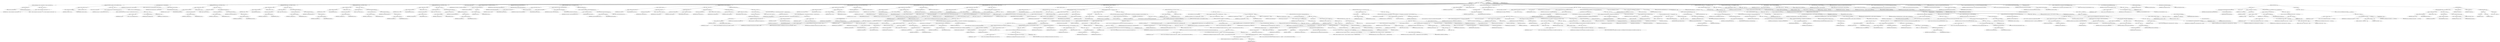 digraph "execute" {  
"2268" [label = <(METHOD,execute)<SUB>707</SUB>> ]
"250" [label = <(PARAM,this)<SUB>707</SUB>> ]
"2269" [label = <(BLOCK,&lt;empty&gt;,&lt;empty&gt;)<SUB>707</SUB>> ]
"2270" [label = <(CONTROL_STRUCTURE,if (&quot;javadoc2&quot;.equals(taskType)),if (&quot;javadoc2&quot;.equals(taskType)))<SUB>708</SUB>> ]
"2271" [label = <(equals,equals(taskType))<SUB>708</SUB>> ]
"2272" [label = <(LITERAL,&quot;javadoc2&quot;,equals(taskType))<SUB>708</SUB>> ]
"2273" [label = <(IDENTIFIER,taskType,equals(taskType))<SUB>708</SUB>> ]
"2274" [label = <(BLOCK,&lt;empty&gt;,&lt;empty&gt;)<SUB>708</SUB>> ]
"2275" [label = <(log,log(&quot;!! javadoc2 is deprecated. Use javadoc instead. !!&quot;))<SUB>709</SUB>> ]
"249" [label = <(IDENTIFIER,this,log(&quot;!! javadoc2 is deprecated. Use javadoc instead. !!&quot;))<SUB>709</SUB>> ]
"2276" [label = <(LITERAL,&quot;!! javadoc2 is deprecated. Use javadoc instead. !!&quot;,log(&quot;!! javadoc2 is deprecated. Use javadoc instead. !!&quot;))<SUB>709</SUB>> ]
"2277" [label = <(CONTROL_STRUCTURE,if (sourcePath == null),if (sourcePath == null))<SUB>712</SUB>> ]
"2278" [label = <(&lt;operator&gt;.equals,sourcePath == null)<SUB>712</SUB>> ]
"2279" [label = <(&lt;operator&gt;.fieldAccess,this.sourcePath)<SUB>712</SUB>> ]
"2280" [label = <(IDENTIFIER,this,sourcePath == null)<SUB>712</SUB>> ]
"2281" [label = <(FIELD_IDENTIFIER,sourcePath,sourcePath)<SUB>712</SUB>> ]
"2282" [label = <(LITERAL,null,sourcePath == null)<SUB>712</SUB>> ]
"2283" [label = <(BLOCK,&lt;empty&gt;,&lt;empty&gt;)<SUB>712</SUB>> ]
"2284" [label = <(LOCAL,String msg: java.lang.String)> ]
"2285" [label = <(&lt;operator&gt;.assignment,String msg = &quot;sourcePath attribute must be set!&quot;)<SUB>713</SUB>> ]
"2286" [label = <(IDENTIFIER,msg,String msg = &quot;sourcePath attribute must be set!&quot;)<SUB>713</SUB>> ]
"2287" [label = <(LITERAL,&quot;sourcePath attribute must be set!&quot;,String msg = &quot;sourcePath attribute must be set!&quot;)<SUB>713</SUB>> ]
"2288" [label = <(&lt;operator&gt;.throw,throw new BuildException(msg);)<SUB>714</SUB>> ]
"2289" [label = <(BLOCK,&lt;empty&gt;,&lt;empty&gt;)<SUB>714</SUB>> ]
"2290" [label = <(&lt;operator&gt;.assignment,&lt;empty&gt;)> ]
"2291" [label = <(IDENTIFIER,$obj38,&lt;empty&gt;)> ]
"2292" [label = <(&lt;operator&gt;.alloc,new BuildException(msg))<SUB>714</SUB>> ]
"2293" [label = <(&lt;init&gt;,new BuildException(msg))<SUB>714</SUB>> ]
"2294" [label = <(IDENTIFIER,$obj38,new BuildException(msg))> ]
"2295" [label = <(IDENTIFIER,msg,new BuildException(msg))<SUB>714</SUB>> ]
"2296" [label = <(IDENTIFIER,$obj38,&lt;empty&gt;)> ]
"2297" [label = <(log,log(&quot;Generating Javadoc&quot;, Project.MSG_INFO))<SUB>717</SUB>> ]
"251" [label = <(IDENTIFIER,this,log(&quot;Generating Javadoc&quot;, Project.MSG_INFO))<SUB>717</SUB>> ]
"2298" [label = <(LITERAL,&quot;Generating Javadoc&quot;,log(&quot;Generating Javadoc&quot;, Project.MSG_INFO))<SUB>717</SUB>> ]
"2299" [label = <(&lt;operator&gt;.fieldAccess,Project.MSG_INFO)<SUB>717</SUB>> ]
"2300" [label = <(IDENTIFIER,Project,log(&quot;Generating Javadoc&quot;, Project.MSG_INFO))<SUB>717</SUB>> ]
"2301" [label = <(FIELD_IDENTIFIER,MSG_INFO,MSG_INFO)<SUB>717</SUB>> ]
"2302" [label = <(CONTROL_STRUCTURE,if (doctitle != null),if (doctitle != null))<SUB>719</SUB>> ]
"2303" [label = <(&lt;operator&gt;.notEquals,doctitle != null)<SUB>719</SUB>> ]
"2304" [label = <(&lt;operator&gt;.fieldAccess,this.doctitle)<SUB>719</SUB>> ]
"2305" [label = <(IDENTIFIER,this,doctitle != null)<SUB>719</SUB>> ]
"2306" [label = <(FIELD_IDENTIFIER,doctitle,doctitle)<SUB>719</SUB>> ]
"2307" [label = <(LITERAL,null,doctitle != null)<SUB>719</SUB>> ]
"2308" [label = <(BLOCK,&lt;empty&gt;,&lt;empty&gt;)<SUB>719</SUB>> ]
"2309" [label = <(setValue,setValue(&quot;-doctitle&quot;))<SUB>720</SUB>> ]
"2310" [label = <(createArgument,createArgument())<SUB>720</SUB>> ]
"2311" [label = <(&lt;operator&gt;.fieldAccess,this.cmd)<SUB>720</SUB>> ]
"2312" [label = <(IDENTIFIER,this,createArgument())<SUB>720</SUB>> ]
"2313" [label = <(FIELD_IDENTIFIER,cmd,cmd)<SUB>720</SUB>> ]
"2314" [label = <(LITERAL,&quot;-doctitle&quot;,setValue(&quot;-doctitle&quot;))<SUB>720</SUB>> ]
"2315" [label = <(setValue,setValue(expand(doctitle.getText())))<SUB>721</SUB>> ]
"2316" [label = <(createArgument,createArgument())<SUB>721</SUB>> ]
"2317" [label = <(&lt;operator&gt;.fieldAccess,this.cmd)<SUB>721</SUB>> ]
"2318" [label = <(IDENTIFIER,this,createArgument())<SUB>721</SUB>> ]
"2319" [label = <(FIELD_IDENTIFIER,cmd,cmd)<SUB>721</SUB>> ]
"2320" [label = <(expand,this.expand(doctitle.getText()))<SUB>721</SUB>> ]
"252" [label = <(IDENTIFIER,this,this.expand(doctitle.getText()))<SUB>721</SUB>> ]
"2321" [label = <(getText,doctitle.getText())<SUB>721</SUB>> ]
"2322" [label = <(&lt;operator&gt;.fieldAccess,this.doctitle)<SUB>721</SUB>> ]
"2323" [label = <(IDENTIFIER,this,doctitle.getText())<SUB>721</SUB>> ]
"2324" [label = <(FIELD_IDENTIFIER,doctitle,doctitle)<SUB>721</SUB>> ]
"2325" [label = <(CONTROL_STRUCTURE,if (header != null),if (header != null))<SUB>723</SUB>> ]
"2326" [label = <(&lt;operator&gt;.notEquals,header != null)<SUB>723</SUB>> ]
"2327" [label = <(&lt;operator&gt;.fieldAccess,this.header)<SUB>723</SUB>> ]
"2328" [label = <(IDENTIFIER,this,header != null)<SUB>723</SUB>> ]
"2329" [label = <(FIELD_IDENTIFIER,header,header)<SUB>723</SUB>> ]
"2330" [label = <(LITERAL,null,header != null)<SUB>723</SUB>> ]
"2331" [label = <(BLOCK,&lt;empty&gt;,&lt;empty&gt;)<SUB>723</SUB>> ]
"2332" [label = <(setValue,setValue(&quot;-header&quot;))<SUB>724</SUB>> ]
"2333" [label = <(createArgument,createArgument())<SUB>724</SUB>> ]
"2334" [label = <(&lt;operator&gt;.fieldAccess,this.cmd)<SUB>724</SUB>> ]
"2335" [label = <(IDENTIFIER,this,createArgument())<SUB>724</SUB>> ]
"2336" [label = <(FIELD_IDENTIFIER,cmd,cmd)<SUB>724</SUB>> ]
"2337" [label = <(LITERAL,&quot;-header&quot;,setValue(&quot;-header&quot;))<SUB>724</SUB>> ]
"2338" [label = <(setValue,setValue(expand(header.getText())))<SUB>725</SUB>> ]
"2339" [label = <(createArgument,createArgument())<SUB>725</SUB>> ]
"2340" [label = <(&lt;operator&gt;.fieldAccess,this.cmd)<SUB>725</SUB>> ]
"2341" [label = <(IDENTIFIER,this,createArgument())<SUB>725</SUB>> ]
"2342" [label = <(FIELD_IDENTIFIER,cmd,cmd)<SUB>725</SUB>> ]
"2343" [label = <(expand,this.expand(header.getText()))<SUB>725</SUB>> ]
"253" [label = <(IDENTIFIER,this,this.expand(header.getText()))<SUB>725</SUB>> ]
"2344" [label = <(getText,header.getText())<SUB>725</SUB>> ]
"2345" [label = <(&lt;operator&gt;.fieldAccess,this.header)<SUB>725</SUB>> ]
"2346" [label = <(IDENTIFIER,this,header.getText())<SUB>725</SUB>> ]
"2347" [label = <(FIELD_IDENTIFIER,header,header)<SUB>725</SUB>> ]
"2348" [label = <(CONTROL_STRUCTURE,if (footer != null),if (footer != null))<SUB>727</SUB>> ]
"2349" [label = <(&lt;operator&gt;.notEquals,footer != null)<SUB>727</SUB>> ]
"2350" [label = <(&lt;operator&gt;.fieldAccess,this.footer)<SUB>727</SUB>> ]
"2351" [label = <(IDENTIFIER,this,footer != null)<SUB>727</SUB>> ]
"2352" [label = <(FIELD_IDENTIFIER,footer,footer)<SUB>727</SUB>> ]
"2353" [label = <(LITERAL,null,footer != null)<SUB>727</SUB>> ]
"2354" [label = <(BLOCK,&lt;empty&gt;,&lt;empty&gt;)<SUB>727</SUB>> ]
"2355" [label = <(setValue,setValue(&quot;-footer&quot;))<SUB>728</SUB>> ]
"2356" [label = <(createArgument,createArgument())<SUB>728</SUB>> ]
"2357" [label = <(&lt;operator&gt;.fieldAccess,this.cmd)<SUB>728</SUB>> ]
"2358" [label = <(IDENTIFIER,this,createArgument())<SUB>728</SUB>> ]
"2359" [label = <(FIELD_IDENTIFIER,cmd,cmd)<SUB>728</SUB>> ]
"2360" [label = <(LITERAL,&quot;-footer&quot;,setValue(&quot;-footer&quot;))<SUB>728</SUB>> ]
"2361" [label = <(setValue,setValue(expand(footer.getText())))<SUB>729</SUB>> ]
"2362" [label = <(createArgument,createArgument())<SUB>729</SUB>> ]
"2363" [label = <(&lt;operator&gt;.fieldAccess,this.cmd)<SUB>729</SUB>> ]
"2364" [label = <(IDENTIFIER,this,createArgument())<SUB>729</SUB>> ]
"2365" [label = <(FIELD_IDENTIFIER,cmd,cmd)<SUB>729</SUB>> ]
"2366" [label = <(expand,this.expand(footer.getText()))<SUB>729</SUB>> ]
"254" [label = <(IDENTIFIER,this,this.expand(footer.getText()))<SUB>729</SUB>> ]
"2367" [label = <(getText,footer.getText())<SUB>729</SUB>> ]
"2368" [label = <(&lt;operator&gt;.fieldAccess,this.footer)<SUB>729</SUB>> ]
"2369" [label = <(IDENTIFIER,this,footer.getText())<SUB>729</SUB>> ]
"2370" [label = <(FIELD_IDENTIFIER,footer,footer)<SUB>729</SUB>> ]
"2371" [label = <(CONTROL_STRUCTURE,if (bottom != null),if (bottom != null))<SUB>731</SUB>> ]
"2372" [label = <(&lt;operator&gt;.notEquals,bottom != null)<SUB>731</SUB>> ]
"2373" [label = <(&lt;operator&gt;.fieldAccess,this.bottom)<SUB>731</SUB>> ]
"2374" [label = <(IDENTIFIER,this,bottom != null)<SUB>731</SUB>> ]
"2375" [label = <(FIELD_IDENTIFIER,bottom,bottom)<SUB>731</SUB>> ]
"2376" [label = <(LITERAL,null,bottom != null)<SUB>731</SUB>> ]
"2377" [label = <(BLOCK,&lt;empty&gt;,&lt;empty&gt;)<SUB>731</SUB>> ]
"2378" [label = <(setValue,setValue(&quot;-bottom&quot;))<SUB>732</SUB>> ]
"2379" [label = <(createArgument,createArgument())<SUB>732</SUB>> ]
"2380" [label = <(&lt;operator&gt;.fieldAccess,this.cmd)<SUB>732</SUB>> ]
"2381" [label = <(IDENTIFIER,this,createArgument())<SUB>732</SUB>> ]
"2382" [label = <(FIELD_IDENTIFIER,cmd,cmd)<SUB>732</SUB>> ]
"2383" [label = <(LITERAL,&quot;-bottom&quot;,setValue(&quot;-bottom&quot;))<SUB>732</SUB>> ]
"2384" [label = <(setValue,setValue(expand(bottom.getText())))<SUB>733</SUB>> ]
"2385" [label = <(createArgument,createArgument())<SUB>733</SUB>> ]
"2386" [label = <(&lt;operator&gt;.fieldAccess,this.cmd)<SUB>733</SUB>> ]
"2387" [label = <(IDENTIFIER,this,createArgument())<SUB>733</SUB>> ]
"2388" [label = <(FIELD_IDENTIFIER,cmd,cmd)<SUB>733</SUB>> ]
"2389" [label = <(expand,this.expand(bottom.getText()))<SUB>733</SUB>> ]
"255" [label = <(IDENTIFIER,this,this.expand(bottom.getText()))<SUB>733</SUB>> ]
"2390" [label = <(getText,bottom.getText())<SUB>733</SUB>> ]
"2391" [label = <(&lt;operator&gt;.fieldAccess,this.bottom)<SUB>733</SUB>> ]
"2392" [label = <(IDENTIFIER,this,bottom.getText())<SUB>733</SUB>> ]
"2393" [label = <(FIELD_IDENTIFIER,bottom,bottom)<SUB>733</SUB>> ]
"2394" [label = <(LOCAL,Commandline toExecute: ANY)> ]
"2395" [label = <(&lt;operator&gt;.assignment,ANY toExecute = (Commandline) cmd.clone())<SUB>736</SUB>> ]
"2396" [label = <(IDENTIFIER,toExecute,ANY toExecute = (Commandline) cmd.clone())<SUB>736</SUB>> ]
"2397" [label = <(&lt;operator&gt;.cast,(Commandline) cmd.clone())<SUB>736</SUB>> ]
"2398" [label = <(TYPE_REF,Commandline,Commandline)<SUB>736</SUB>> ]
"2399" [label = <(clone,clone())<SUB>736</SUB>> ]
"2400" [label = <(&lt;operator&gt;.fieldAccess,this.cmd)<SUB>736</SUB>> ]
"2401" [label = <(IDENTIFIER,this,clone())<SUB>736</SUB>> ]
"2402" [label = <(FIELD_IDENTIFIER,cmd,cmd)<SUB>736</SUB>> ]
"2403" [label = <(setExecutable,setExecutable(getJavadocExecutableName()))<SUB>737</SUB>> ]
"2404" [label = <(IDENTIFIER,toExecute,setExecutable(getJavadocExecutableName()))<SUB>737</SUB>> ]
"2405" [label = <(getJavadocExecutableName,this.getJavadocExecutableName())<SUB>737</SUB>> ]
"256" [label = <(IDENTIFIER,this,this.getJavadocExecutableName())<SUB>737</SUB>> ]
"2406" [label = <(CONTROL_STRUCTURE,if (classpath == null),if (classpath == null))<SUB>740</SUB>> ]
"2407" [label = <(&lt;operator&gt;.equals,classpath == null)<SUB>740</SUB>> ]
"2408" [label = <(&lt;operator&gt;.fieldAccess,this.classpath)<SUB>740</SUB>> ]
"2409" [label = <(IDENTIFIER,this,classpath == null)<SUB>740</SUB>> ]
"2410" [label = <(FIELD_IDENTIFIER,classpath,classpath)<SUB>740</SUB>> ]
"2411" [label = <(LITERAL,null,classpath == null)<SUB>740</SUB>> ]
"2412" [label = <(&lt;operator&gt;.assignment,this.classpath = Path.systemClasspath)<SUB>741</SUB>> ]
"2413" [label = <(&lt;operator&gt;.fieldAccess,this.classpath)<SUB>741</SUB>> ]
"2414" [label = <(IDENTIFIER,this,this.classpath = Path.systemClasspath)<SUB>741</SUB>> ]
"2415" [label = <(FIELD_IDENTIFIER,classpath,classpath)<SUB>741</SUB>> ]
"2416" [label = <(&lt;operator&gt;.fieldAccess,Path.systemClasspath)<SUB>741</SUB>> ]
"2417" [label = <(IDENTIFIER,Path,this.classpath = Path.systemClasspath)<SUB>741</SUB>> ]
"2418" [label = <(FIELD_IDENTIFIER,systemClasspath,systemClasspath)<SUB>741</SUB>> ]
"2419" [label = <(CONTROL_STRUCTURE,else,else)<SUB>743</SUB>> ]
"2420" [label = <(&lt;operator&gt;.assignment,this.classpath = concatSystemClasspath(&quot;ignore&quot;))<SUB>743</SUB>> ]
"2421" [label = <(&lt;operator&gt;.fieldAccess,this.classpath)<SUB>743</SUB>> ]
"2422" [label = <(IDENTIFIER,this,this.classpath = concatSystemClasspath(&quot;ignore&quot;))<SUB>743</SUB>> ]
"2423" [label = <(FIELD_IDENTIFIER,classpath,classpath)<SUB>743</SUB>> ]
"2424" [label = <(concatSystemClasspath,concatSystemClasspath(&quot;ignore&quot;))<SUB>743</SUB>> ]
"2425" [label = <(&lt;operator&gt;.fieldAccess,this.classpath)<SUB>743</SUB>> ]
"2426" [label = <(IDENTIFIER,this,concatSystemClasspath(&quot;ignore&quot;))<SUB>743</SUB>> ]
"2427" [label = <(FIELD_IDENTIFIER,classpath,classpath)<SUB>743</SUB>> ]
"2428" [label = <(LITERAL,&quot;ignore&quot;,concatSystemClasspath(&quot;ignore&quot;))<SUB>743</SUB>> ]
"2429" [label = <(CONTROL_STRUCTURE,if (!javadoc1),if (!javadoc1))<SUB>745</SUB>> ]
"2430" [label = <(&lt;operator&gt;.logicalNot,!javadoc1)<SUB>745</SUB>> ]
"2431" [label = <(&lt;operator&gt;.fieldAccess,Javadoc.javadoc1)<SUB>745</SUB>> ]
"2432" [label = <(IDENTIFIER,Javadoc,!javadoc1)<SUB>745</SUB>> ]
"2433" [label = <(FIELD_IDENTIFIER,javadoc1,javadoc1)<SUB>745</SUB>> ]
"2434" [label = <(BLOCK,&lt;empty&gt;,&lt;empty&gt;)<SUB>745</SUB>> ]
"2435" [label = <(setValue,setValue(&quot;-classpath&quot;))<SUB>746</SUB>> ]
"2436" [label = <(createArgument,createArgument())<SUB>746</SUB>> ]
"2437" [label = <(IDENTIFIER,toExecute,createArgument())<SUB>746</SUB>> ]
"2438" [label = <(LITERAL,&quot;-classpath&quot;,setValue(&quot;-classpath&quot;))<SUB>746</SUB>> ]
"2439" [label = <(setPath,setPath(classpath))<SUB>747</SUB>> ]
"2440" [label = <(createArgument,createArgument())<SUB>747</SUB>> ]
"2441" [label = <(IDENTIFIER,toExecute,createArgument())<SUB>747</SUB>> ]
"2442" [label = <(&lt;operator&gt;.fieldAccess,this.classpath)<SUB>747</SUB>> ]
"2443" [label = <(IDENTIFIER,this,setPath(classpath))<SUB>747</SUB>> ]
"2444" [label = <(FIELD_IDENTIFIER,classpath,classpath)<SUB>747</SUB>> ]
"2445" [label = <(setValue,setValue(&quot;-sourcepath&quot;))<SUB>748</SUB>> ]
"2446" [label = <(createArgument,createArgument())<SUB>748</SUB>> ]
"2447" [label = <(IDENTIFIER,toExecute,createArgument())<SUB>748</SUB>> ]
"2448" [label = <(LITERAL,&quot;-sourcepath&quot;,setValue(&quot;-sourcepath&quot;))<SUB>748</SUB>> ]
"2449" [label = <(setPath,setPath(sourcePath))<SUB>749</SUB>> ]
"2450" [label = <(createArgument,createArgument())<SUB>749</SUB>> ]
"2451" [label = <(IDENTIFIER,toExecute,createArgument())<SUB>749</SUB>> ]
"2452" [label = <(&lt;operator&gt;.fieldAccess,this.sourcePath)<SUB>749</SUB>> ]
"2453" [label = <(IDENTIFIER,this,setPath(sourcePath))<SUB>749</SUB>> ]
"2454" [label = <(FIELD_IDENTIFIER,sourcePath,sourcePath)<SUB>749</SUB>> ]
"2455" [label = <(CONTROL_STRUCTURE,else,else)<SUB>750</SUB>> ]
"2456" [label = <(BLOCK,&lt;empty&gt;,&lt;empty&gt;)<SUB>750</SUB>> ]
"2457" [label = <(setValue,setValue(&quot;-classpath&quot;))<SUB>751</SUB>> ]
"2458" [label = <(createArgument,createArgument())<SUB>751</SUB>> ]
"2459" [label = <(IDENTIFIER,toExecute,createArgument())<SUB>751</SUB>> ]
"2460" [label = <(LITERAL,&quot;-classpath&quot;,setValue(&quot;-classpath&quot;))<SUB>751</SUB>> ]
"2461" [label = <(setValue,setValue(sourcePath.toString() + System.getProperty(&quot;path.separator&quot;) + classpath.toString()))<SUB>752</SUB>> ]
"2462" [label = <(createArgument,createArgument())<SUB>752</SUB>> ]
"2463" [label = <(IDENTIFIER,toExecute,createArgument())<SUB>752</SUB>> ]
"2464" [label = <(&lt;operator&gt;.addition,sourcePath.toString() + System.getProperty(&quot;path.separator&quot;) + classpath.toString())<SUB>752</SUB>> ]
"2465" [label = <(&lt;operator&gt;.addition,sourcePath.toString() + System.getProperty(&quot;path.separator&quot;))<SUB>752</SUB>> ]
"2466" [label = <(toString,toString())<SUB>752</SUB>> ]
"2467" [label = <(&lt;operator&gt;.fieldAccess,this.sourcePath)<SUB>752</SUB>> ]
"2468" [label = <(IDENTIFIER,this,toString())<SUB>752</SUB>> ]
"2469" [label = <(FIELD_IDENTIFIER,sourcePath,sourcePath)<SUB>752</SUB>> ]
"2470" [label = <(getProperty,System.getProperty(&quot;path.separator&quot;))<SUB>753</SUB>> ]
"2471" [label = <(IDENTIFIER,System,System.getProperty(&quot;path.separator&quot;))<SUB>753</SUB>> ]
"2472" [label = <(LITERAL,&quot;path.separator&quot;,System.getProperty(&quot;path.separator&quot;))<SUB>753</SUB>> ]
"2473" [label = <(toString,toString())<SUB>753</SUB>> ]
"2474" [label = <(&lt;operator&gt;.fieldAccess,this.classpath)<SUB>753</SUB>> ]
"2475" [label = <(IDENTIFIER,this,toString())<SUB>753</SUB>> ]
"2476" [label = <(FIELD_IDENTIFIER,classpath,classpath)<SUB>753</SUB>> ]
"2477" [label = <(CONTROL_STRUCTURE,if (version &amp;&amp; doclet == null),if (version &amp;&amp; doclet == null))<SUB>756</SUB>> ]
"2478" [label = <(&lt;operator&gt;.logicalAnd,version &amp;&amp; doclet == null)<SUB>756</SUB>> ]
"2479" [label = <(&lt;operator&gt;.fieldAccess,this.version)<SUB>756</SUB>> ]
"2480" [label = <(IDENTIFIER,this,version &amp;&amp; doclet == null)<SUB>756</SUB>> ]
"2481" [label = <(FIELD_IDENTIFIER,version,version)<SUB>756</SUB>> ]
"2482" [label = <(&lt;operator&gt;.equals,doclet == null)<SUB>756</SUB>> ]
"2483" [label = <(&lt;operator&gt;.fieldAccess,this.doclet)<SUB>756</SUB>> ]
"2484" [label = <(IDENTIFIER,this,doclet == null)<SUB>756</SUB>> ]
"2485" [label = <(FIELD_IDENTIFIER,doclet,doclet)<SUB>756</SUB>> ]
"2486" [label = <(LITERAL,null,doclet == null)<SUB>756</SUB>> ]
"2487" [label = <(setValue,setValue(&quot;-version&quot;))<SUB>757</SUB>> ]
"2488" [label = <(createArgument,createArgument())<SUB>757</SUB>> ]
"2489" [label = <(IDENTIFIER,toExecute,createArgument())<SUB>757</SUB>> ]
"2490" [label = <(LITERAL,&quot;-version&quot;,setValue(&quot;-version&quot;))<SUB>757</SUB>> ]
"2491" [label = <(CONTROL_STRUCTURE,if (author &amp;&amp; doclet == null),if (author &amp;&amp; doclet == null))<SUB>758</SUB>> ]
"2492" [label = <(&lt;operator&gt;.logicalAnd,author &amp;&amp; doclet == null)<SUB>758</SUB>> ]
"2493" [label = <(&lt;operator&gt;.fieldAccess,this.author)<SUB>758</SUB>> ]
"2494" [label = <(IDENTIFIER,this,author &amp;&amp; doclet == null)<SUB>758</SUB>> ]
"2495" [label = <(FIELD_IDENTIFIER,author,author)<SUB>758</SUB>> ]
"2496" [label = <(&lt;operator&gt;.equals,doclet == null)<SUB>758</SUB>> ]
"2497" [label = <(&lt;operator&gt;.fieldAccess,this.doclet)<SUB>758</SUB>> ]
"2498" [label = <(IDENTIFIER,this,doclet == null)<SUB>758</SUB>> ]
"2499" [label = <(FIELD_IDENTIFIER,doclet,doclet)<SUB>758</SUB>> ]
"2500" [label = <(LITERAL,null,doclet == null)<SUB>758</SUB>> ]
"2501" [label = <(setValue,setValue(&quot;-author&quot;))<SUB>759</SUB>> ]
"2502" [label = <(createArgument,createArgument())<SUB>759</SUB>> ]
"2503" [label = <(IDENTIFIER,toExecute,createArgument())<SUB>759</SUB>> ]
"2504" [label = <(LITERAL,&quot;-author&quot;,setValue(&quot;-author&quot;))<SUB>759</SUB>> ]
"2505" [label = <(CONTROL_STRUCTURE,if (javadoc1 || doclet == null),if (javadoc1 || doclet == null))<SUB>761</SUB>> ]
"2506" [label = <(&lt;operator&gt;.logicalOr,javadoc1 || doclet == null)<SUB>761</SUB>> ]
"2507" [label = <(&lt;operator&gt;.fieldAccess,Javadoc.javadoc1)<SUB>761</SUB>> ]
"2508" [label = <(IDENTIFIER,Javadoc,javadoc1 || doclet == null)<SUB>761</SUB>> ]
"2509" [label = <(FIELD_IDENTIFIER,javadoc1,javadoc1)<SUB>761</SUB>> ]
"2510" [label = <(&lt;operator&gt;.equals,doclet == null)<SUB>761</SUB>> ]
"2511" [label = <(&lt;operator&gt;.fieldAccess,this.doclet)<SUB>761</SUB>> ]
"2512" [label = <(IDENTIFIER,this,doclet == null)<SUB>761</SUB>> ]
"2513" [label = <(FIELD_IDENTIFIER,doclet,doclet)<SUB>761</SUB>> ]
"2514" [label = <(LITERAL,null,doclet == null)<SUB>761</SUB>> ]
"2515" [label = <(BLOCK,&lt;empty&gt;,&lt;empty&gt;)<SUB>761</SUB>> ]
"2516" [label = <(CONTROL_STRUCTURE,if (destDir == null),if (destDir == null))<SUB>762</SUB>> ]
"2517" [label = <(&lt;operator&gt;.equals,destDir == null)<SUB>762</SUB>> ]
"2518" [label = <(&lt;operator&gt;.fieldAccess,this.destDir)<SUB>762</SUB>> ]
"2519" [label = <(IDENTIFIER,this,destDir == null)<SUB>762</SUB>> ]
"2520" [label = <(FIELD_IDENTIFIER,destDir,destDir)<SUB>762</SUB>> ]
"2521" [label = <(LITERAL,null,destDir == null)<SUB>762</SUB>> ]
"2522" [label = <(BLOCK,&lt;empty&gt;,&lt;empty&gt;)<SUB>762</SUB>> ]
"2523" [label = <(LOCAL,String msg: java.lang.String)> ]
"2524" [label = <(&lt;operator&gt;.assignment,String msg = &quot;destDir attribute must be set!&quot;)<SUB>763</SUB>> ]
"2525" [label = <(IDENTIFIER,msg,String msg = &quot;destDir attribute must be set!&quot;)<SUB>763</SUB>> ]
"2526" [label = <(LITERAL,&quot;destDir attribute must be set!&quot;,String msg = &quot;destDir attribute must be set!&quot;)<SUB>763</SUB>> ]
"2527" [label = <(&lt;operator&gt;.throw,throw new BuildException(msg);)<SUB>764</SUB>> ]
"2528" [label = <(BLOCK,&lt;empty&gt;,&lt;empty&gt;)<SUB>764</SUB>> ]
"2529" [label = <(&lt;operator&gt;.assignment,&lt;empty&gt;)> ]
"2530" [label = <(IDENTIFIER,$obj39,&lt;empty&gt;)> ]
"2531" [label = <(&lt;operator&gt;.alloc,new BuildException(msg))<SUB>764</SUB>> ]
"2532" [label = <(&lt;init&gt;,new BuildException(msg))<SUB>764</SUB>> ]
"2533" [label = <(IDENTIFIER,$obj39,new BuildException(msg))> ]
"2534" [label = <(IDENTIFIER,msg,new BuildException(msg))<SUB>764</SUB>> ]
"2535" [label = <(IDENTIFIER,$obj39,&lt;empty&gt;)> ]
"2536" [label = <(CONTROL_STRUCTURE,if (!javadoc1),if (!javadoc1))<SUB>773</SUB>> ]
"2537" [label = <(&lt;operator&gt;.logicalNot,!javadoc1)<SUB>773</SUB>> ]
"2538" [label = <(&lt;operator&gt;.fieldAccess,Javadoc.javadoc1)<SUB>773</SUB>> ]
"2539" [label = <(IDENTIFIER,Javadoc,!javadoc1)<SUB>773</SUB>> ]
"2540" [label = <(FIELD_IDENTIFIER,javadoc1,javadoc1)<SUB>773</SUB>> ]
"2541" [label = <(BLOCK,&lt;empty&gt;,&lt;empty&gt;)<SUB>773</SUB>> ]
"2542" [label = <(CONTROL_STRUCTURE,if (doclet != null),if (doclet != null))<SUB>774</SUB>> ]
"2543" [label = <(&lt;operator&gt;.notEquals,doclet != null)<SUB>774</SUB>> ]
"2544" [label = <(&lt;operator&gt;.fieldAccess,this.doclet)<SUB>774</SUB>> ]
"2545" [label = <(IDENTIFIER,this,doclet != null)<SUB>774</SUB>> ]
"2546" [label = <(FIELD_IDENTIFIER,doclet,doclet)<SUB>774</SUB>> ]
"2547" [label = <(LITERAL,null,doclet != null)<SUB>774</SUB>> ]
"2548" [label = <(BLOCK,&lt;empty&gt;,&lt;empty&gt;)<SUB>774</SUB>> ]
"2549" [label = <(CONTROL_STRUCTURE,if (doclet.getName() == null),if (doclet.getName() == null))<SUB>775</SUB>> ]
"2550" [label = <(&lt;operator&gt;.equals,doclet.getName() == null)<SUB>775</SUB>> ]
"2551" [label = <(getName,doclet.getName())<SUB>775</SUB>> ]
"2552" [label = <(&lt;operator&gt;.fieldAccess,this.doclet)<SUB>775</SUB>> ]
"2553" [label = <(IDENTIFIER,this,doclet.getName())<SUB>775</SUB>> ]
"2554" [label = <(FIELD_IDENTIFIER,doclet,doclet)<SUB>775</SUB>> ]
"2555" [label = <(LITERAL,null,doclet.getName() == null)<SUB>775</SUB>> ]
"2556" [label = <(BLOCK,&lt;empty&gt;,&lt;empty&gt;)<SUB>775</SUB>> ]
"2557" [label = <(&lt;operator&gt;.throw,throw new BuildException(&quot;The doclet name must be specified.&quot;, location);)<SUB>776</SUB>> ]
"2558" [label = <(BLOCK,&lt;empty&gt;,&lt;empty&gt;)<SUB>776</SUB>> ]
"2559" [label = <(&lt;operator&gt;.assignment,&lt;empty&gt;)> ]
"2560" [label = <(IDENTIFIER,$obj40,&lt;empty&gt;)> ]
"2561" [label = <(&lt;operator&gt;.alloc,new BuildException(&quot;The doclet name must be specified.&quot;, location))<SUB>776</SUB>> ]
"2562" [label = <(&lt;init&gt;,new BuildException(&quot;The doclet name must be specified.&quot;, location))<SUB>776</SUB>> ]
"2563" [label = <(IDENTIFIER,$obj40,new BuildException(&quot;The doclet name must be specified.&quot;, location))> ]
"2564" [label = <(LITERAL,&quot;The doclet name must be specified.&quot;,new BuildException(&quot;The doclet name must be specified.&quot;, location))<SUB>776</SUB>> ]
"2565" [label = <(IDENTIFIER,location,new BuildException(&quot;The doclet name must be specified.&quot;, location))<SUB>776</SUB>> ]
"2566" [label = <(IDENTIFIER,$obj40,&lt;empty&gt;)> ]
"2567" [label = <(CONTROL_STRUCTURE,else,else)<SUB>778</SUB>> ]
"2568" [label = <(BLOCK,&lt;empty&gt;,&lt;empty&gt;)<SUB>778</SUB>> ]
"2569" [label = <(setValue,setValue(&quot;-doclet&quot;))<SUB>779</SUB>> ]
"2570" [label = <(createArgument,createArgument())<SUB>779</SUB>> ]
"2571" [label = <(IDENTIFIER,toExecute,createArgument())<SUB>779</SUB>> ]
"2572" [label = <(LITERAL,&quot;-doclet&quot;,setValue(&quot;-doclet&quot;))<SUB>779</SUB>> ]
"2573" [label = <(setValue,setValue(doclet.getName()))<SUB>780</SUB>> ]
"2574" [label = <(createArgument,createArgument())<SUB>780</SUB>> ]
"2575" [label = <(IDENTIFIER,toExecute,createArgument())<SUB>780</SUB>> ]
"2576" [label = <(getName,doclet.getName())<SUB>780</SUB>> ]
"2577" [label = <(&lt;operator&gt;.fieldAccess,this.doclet)<SUB>780</SUB>> ]
"2578" [label = <(IDENTIFIER,this,doclet.getName())<SUB>780</SUB>> ]
"2579" [label = <(FIELD_IDENTIFIER,doclet,doclet)<SUB>780</SUB>> ]
"2580" [label = <(CONTROL_STRUCTURE,if (doclet.getPath() != null),if (doclet.getPath() != null))<SUB>781</SUB>> ]
"2581" [label = <(&lt;operator&gt;.notEquals,doclet.getPath() != null)<SUB>781</SUB>> ]
"2582" [label = <(getPath,doclet.getPath())<SUB>781</SUB>> ]
"2583" [label = <(&lt;operator&gt;.fieldAccess,this.doclet)<SUB>781</SUB>> ]
"2584" [label = <(IDENTIFIER,this,doclet.getPath())<SUB>781</SUB>> ]
"2585" [label = <(FIELD_IDENTIFIER,doclet,doclet)<SUB>781</SUB>> ]
"2586" [label = <(LITERAL,null,doclet.getPath() != null)<SUB>781</SUB>> ]
"2587" [label = <(BLOCK,&lt;empty&gt;,&lt;empty&gt;)<SUB>781</SUB>> ]
"2588" [label = <(setValue,setValue(&quot;-docletpath&quot;))<SUB>782</SUB>> ]
"2589" [label = <(createArgument,createArgument())<SUB>782</SUB>> ]
"2590" [label = <(IDENTIFIER,toExecute,createArgument())<SUB>782</SUB>> ]
"2591" [label = <(LITERAL,&quot;-docletpath&quot;,setValue(&quot;-docletpath&quot;))<SUB>782</SUB>> ]
"2592" [label = <(setPath,setPath(doclet.getPath()))<SUB>783</SUB>> ]
"2593" [label = <(createArgument,createArgument())<SUB>783</SUB>> ]
"2594" [label = <(IDENTIFIER,toExecute,createArgument())<SUB>783</SUB>> ]
"2595" [label = <(getPath,doclet.getPath())<SUB>783</SUB>> ]
"2596" [label = <(&lt;operator&gt;.fieldAccess,this.doclet)<SUB>783</SUB>> ]
"2597" [label = <(IDENTIFIER,this,doclet.getPath())<SUB>783</SUB>> ]
"2598" [label = <(FIELD_IDENTIFIER,doclet,doclet)<SUB>783</SUB>> ]
"2599" [label = <(CONTROL_STRUCTURE,for (Enumeration e = doclet.getParams(); Some(e.hasMoreElements()); ),for (Enumeration e = doclet.getParams(); Some(e.hasMoreElements()); ))<SUB>785</SUB>> ]
"2600" [label = <(LOCAL,Enumeration e: java.util.Enumeration)> ]
"2601" [label = <(&lt;operator&gt;.assignment,Enumeration e = doclet.getParams())<SUB>785</SUB>> ]
"2602" [label = <(IDENTIFIER,e,Enumeration e = doclet.getParams())<SUB>785</SUB>> ]
"2603" [label = <(getParams,doclet.getParams())<SUB>785</SUB>> ]
"2604" [label = <(&lt;operator&gt;.fieldAccess,this.doclet)<SUB>785</SUB>> ]
"2605" [label = <(IDENTIFIER,this,doclet.getParams())<SUB>785</SUB>> ]
"2606" [label = <(FIELD_IDENTIFIER,doclet,doclet)<SUB>785</SUB>> ]
"2607" [label = <(hasMoreElements,e.hasMoreElements())<SUB>785</SUB>> ]
"2608" [label = <(IDENTIFIER,e,e.hasMoreElements())<SUB>785</SUB>> ]
"2609" [label = <(BLOCK,&lt;empty&gt;,&lt;empty&gt;)<SUB>785</SUB>> ]
"2610" [label = <(LOCAL,DocletParam param: org.apache.tools.ant.taskdefs.Javadoc$DocletParam)> ]
"2611" [label = <(&lt;operator&gt;.assignment,Javadoc$DocletParam param = (DocletParam) e.nextElement())<SUB>786</SUB>> ]
"2612" [label = <(IDENTIFIER,param,Javadoc$DocletParam param = (DocletParam) e.nextElement())<SUB>786</SUB>> ]
"2613" [label = <(&lt;operator&gt;.cast,(DocletParam) e.nextElement())<SUB>786</SUB>> ]
"2614" [label = <(TYPE_REF,DocletParam,DocletParam)<SUB>786</SUB>> ]
"2615" [label = <(nextElement,e.nextElement())<SUB>786</SUB>> ]
"2616" [label = <(IDENTIFIER,e,e.nextElement())<SUB>786</SUB>> ]
"2617" [label = <(CONTROL_STRUCTURE,if (param.getName() == null),if (param.getName() == null))<SUB>787</SUB>> ]
"2618" [label = <(&lt;operator&gt;.equals,param.getName() == null)<SUB>787</SUB>> ]
"2619" [label = <(getName,param.getName())<SUB>787</SUB>> ]
"2620" [label = <(IDENTIFIER,param,param.getName())<SUB>787</SUB>> ]
"2621" [label = <(LITERAL,null,param.getName() == null)<SUB>787</SUB>> ]
"2622" [label = <(BLOCK,&lt;empty&gt;,&lt;empty&gt;)<SUB>787</SUB>> ]
"2623" [label = <(&lt;operator&gt;.throw,throw new BuildException(&quot;Doclet parameters must have a name&quot;);)<SUB>788</SUB>> ]
"2624" [label = <(BLOCK,&lt;empty&gt;,&lt;empty&gt;)<SUB>788</SUB>> ]
"2625" [label = <(&lt;operator&gt;.assignment,&lt;empty&gt;)> ]
"2626" [label = <(IDENTIFIER,$obj41,&lt;empty&gt;)> ]
"2627" [label = <(&lt;operator&gt;.alloc,new BuildException(&quot;Doclet parameters must have a name&quot;))<SUB>788</SUB>> ]
"2628" [label = <(&lt;init&gt;,new BuildException(&quot;Doclet parameters must have a name&quot;))<SUB>788</SUB>> ]
"2629" [label = <(IDENTIFIER,$obj41,new BuildException(&quot;Doclet parameters must have a name&quot;))> ]
"2630" [label = <(LITERAL,&quot;Doclet parameters must have a name&quot;,new BuildException(&quot;Doclet parameters must have a name&quot;))<SUB>788</SUB>> ]
"2631" [label = <(IDENTIFIER,$obj41,&lt;empty&gt;)> ]
"2632" [label = <(setValue,setValue(param.getName()))<SUB>791</SUB>> ]
"2633" [label = <(createArgument,createArgument())<SUB>791</SUB>> ]
"2634" [label = <(IDENTIFIER,toExecute,createArgument())<SUB>791</SUB>> ]
"2635" [label = <(getName,param.getName())<SUB>791</SUB>> ]
"2636" [label = <(IDENTIFIER,param,param.getName())<SUB>791</SUB>> ]
"2637" [label = <(CONTROL_STRUCTURE,if (param.getValue() != null),if (param.getValue() != null))<SUB>792</SUB>> ]
"2638" [label = <(&lt;operator&gt;.notEquals,param.getValue() != null)<SUB>792</SUB>> ]
"2639" [label = <(getValue,param.getValue())<SUB>792</SUB>> ]
"2640" [label = <(IDENTIFIER,param,param.getValue())<SUB>792</SUB>> ]
"2641" [label = <(LITERAL,null,param.getValue() != null)<SUB>792</SUB>> ]
"2642" [label = <(BLOCK,&lt;empty&gt;,&lt;empty&gt;)<SUB>792</SUB>> ]
"2643" [label = <(setValue,setValue(param.getValue()))<SUB>793</SUB>> ]
"2644" [label = <(createArgument,createArgument())<SUB>793</SUB>> ]
"2645" [label = <(IDENTIFIER,toExecute,createArgument())<SUB>793</SUB>> ]
"2646" [label = <(getValue,param.getValue())<SUB>793</SUB>> ]
"2647" [label = <(IDENTIFIER,param,param.getValue())<SUB>793</SUB>> ]
"2648" [label = <(CONTROL_STRUCTURE,if (bootclasspath != null),if (bootclasspath != null))<SUB>798</SUB>> ]
"2649" [label = <(&lt;operator&gt;.notEquals,bootclasspath != null)<SUB>798</SUB>> ]
"2650" [label = <(&lt;operator&gt;.fieldAccess,this.bootclasspath)<SUB>798</SUB>> ]
"2651" [label = <(IDENTIFIER,this,bootclasspath != null)<SUB>798</SUB>> ]
"2652" [label = <(FIELD_IDENTIFIER,bootclasspath,bootclasspath)<SUB>798</SUB>> ]
"2653" [label = <(LITERAL,null,bootclasspath != null)<SUB>798</SUB>> ]
"2654" [label = <(BLOCK,&lt;empty&gt;,&lt;empty&gt;)<SUB>798</SUB>> ]
"2655" [label = <(setValue,setValue(&quot;-bootclasspath&quot;))<SUB>799</SUB>> ]
"2656" [label = <(createArgument,createArgument())<SUB>799</SUB>> ]
"2657" [label = <(IDENTIFIER,toExecute,createArgument())<SUB>799</SUB>> ]
"2658" [label = <(LITERAL,&quot;-bootclasspath&quot;,setValue(&quot;-bootclasspath&quot;))<SUB>799</SUB>> ]
"2659" [label = <(setPath,setPath(bootclasspath))<SUB>800</SUB>> ]
"2660" [label = <(createArgument,createArgument())<SUB>800</SUB>> ]
"2661" [label = <(IDENTIFIER,toExecute,createArgument())<SUB>800</SUB>> ]
"2662" [label = <(&lt;operator&gt;.fieldAccess,this.bootclasspath)<SUB>800</SUB>> ]
"2663" [label = <(IDENTIFIER,this,setPath(bootclasspath))<SUB>800</SUB>> ]
"2664" [label = <(FIELD_IDENTIFIER,bootclasspath,bootclasspath)<SUB>800</SUB>> ]
"2665" [label = <(CONTROL_STRUCTURE,if (links.size() != 0),if (links.size() != 0))<SUB>804</SUB>> ]
"2666" [label = <(&lt;operator&gt;.notEquals,links.size() != 0)<SUB>804</SUB>> ]
"2667" [label = <(size,links.size())<SUB>804</SUB>> ]
"2668" [label = <(&lt;operator&gt;.fieldAccess,this.links)<SUB>804</SUB>> ]
"2669" [label = <(IDENTIFIER,this,links.size())<SUB>804</SUB>> ]
"2670" [label = <(FIELD_IDENTIFIER,links,links)<SUB>804</SUB>> ]
"2671" [label = <(LITERAL,0,links.size() != 0)<SUB>804</SUB>> ]
"2672" [label = <(BLOCK,&lt;empty&gt;,&lt;empty&gt;)<SUB>804</SUB>> ]
"2673" [label = <(CONTROL_STRUCTURE,for (Enumeration e = links.elements(); Some(e.hasMoreElements()); ),for (Enumeration e = links.elements(); Some(e.hasMoreElements()); ))<SUB>805</SUB>> ]
"2674" [label = <(LOCAL,Enumeration e: java.util.Enumeration)> ]
"2675" [label = <(&lt;operator&gt;.assignment,Enumeration e = links.elements())<SUB>805</SUB>> ]
"2676" [label = <(IDENTIFIER,e,Enumeration e = links.elements())<SUB>805</SUB>> ]
"2677" [label = <(elements,links.elements())<SUB>805</SUB>> ]
"2678" [label = <(&lt;operator&gt;.fieldAccess,this.links)<SUB>805</SUB>> ]
"2679" [label = <(IDENTIFIER,this,links.elements())<SUB>805</SUB>> ]
"2680" [label = <(FIELD_IDENTIFIER,links,links)<SUB>805</SUB>> ]
"2681" [label = <(hasMoreElements,e.hasMoreElements())<SUB>805</SUB>> ]
"2682" [label = <(IDENTIFIER,e,e.hasMoreElements())<SUB>805</SUB>> ]
"2683" [label = <(BLOCK,&lt;empty&gt;,&lt;empty&gt;)<SUB>805</SUB>> ]
"2684" [label = <(LOCAL,LinkArgument la: org.apache.tools.ant.taskdefs.Javadoc$LinkArgument)> ]
"2685" [label = <(&lt;operator&gt;.assignment,Javadoc$LinkArgument la = (LinkArgument) e.nextElement())<SUB>806</SUB>> ]
"2686" [label = <(IDENTIFIER,la,Javadoc$LinkArgument la = (LinkArgument) e.nextElement())<SUB>806</SUB>> ]
"2687" [label = <(&lt;operator&gt;.cast,(LinkArgument) e.nextElement())<SUB>806</SUB>> ]
"2688" [label = <(TYPE_REF,LinkArgument,LinkArgument)<SUB>806</SUB>> ]
"2689" [label = <(nextElement,e.nextElement())<SUB>806</SUB>> ]
"2690" [label = <(IDENTIFIER,e,e.nextElement())<SUB>806</SUB>> ]
"2691" [label = <(CONTROL_STRUCTURE,if (la.getHref() == null),if (la.getHref() == null))<SUB>808</SUB>> ]
"2692" [label = <(&lt;operator&gt;.equals,la.getHref() == null)<SUB>808</SUB>> ]
"2693" [label = <(getHref,la.getHref())<SUB>808</SUB>> ]
"2694" [label = <(IDENTIFIER,la,la.getHref())<SUB>808</SUB>> ]
"2695" [label = <(LITERAL,null,la.getHref() == null)<SUB>808</SUB>> ]
"2696" [label = <(BLOCK,&lt;empty&gt;,&lt;empty&gt;)<SUB>808</SUB>> ]
"2697" [label = <(&lt;operator&gt;.throw,throw new BuildException(&quot;Links must provide the URL to the external class documentation.&quot;);)<SUB>809</SUB>> ]
"2698" [label = <(BLOCK,&lt;empty&gt;,&lt;empty&gt;)<SUB>809</SUB>> ]
"2699" [label = <(&lt;operator&gt;.assignment,&lt;empty&gt;)> ]
"2700" [label = <(IDENTIFIER,$obj42,&lt;empty&gt;)> ]
"2701" [label = <(&lt;operator&gt;.alloc,new BuildException(&quot;Links must provide the URL to the external class documentation.&quot;))<SUB>809</SUB>> ]
"2702" [label = <(&lt;init&gt;,new BuildException(&quot;Links must provide the URL to the external class documentation.&quot;))<SUB>809</SUB>> ]
"2703" [label = <(IDENTIFIER,$obj42,new BuildException(&quot;Links must provide the URL to the external class documentation.&quot;))> ]
"2704" [label = <(LITERAL,&quot;Links must provide the URL to the external class documentation.&quot;,new BuildException(&quot;Links must provide the URL to the external class documentation.&quot;))<SUB>809</SUB>> ]
"2705" [label = <(IDENTIFIER,$obj42,&lt;empty&gt;)> ]
"2706" [label = <(CONTROL_STRUCTURE,if (la.isLinkOffline()),if (la.isLinkOffline()))<SUB>812</SUB>> ]
"2707" [label = <(isLinkOffline,la.isLinkOffline())<SUB>812</SUB>> ]
"2708" [label = <(IDENTIFIER,la,la.isLinkOffline())<SUB>812</SUB>> ]
"2709" [label = <(BLOCK,&lt;empty&gt;,&lt;empty&gt;)<SUB>812</SUB>> ]
"2710" [label = <(LOCAL,File packageListLocation: java.io.File)> ]
"2711" [label = <(&lt;operator&gt;.assignment,File packageListLocation = la.getPackagelistLoc())<SUB>813</SUB>> ]
"2712" [label = <(IDENTIFIER,packageListLocation,File packageListLocation = la.getPackagelistLoc())<SUB>813</SUB>> ]
"2713" [label = <(getPackagelistLoc,la.getPackagelistLoc())<SUB>813</SUB>> ]
"2714" [label = <(IDENTIFIER,la,la.getPackagelistLoc())<SUB>813</SUB>> ]
"2715" [label = <(CONTROL_STRUCTURE,if (packageListLocation == null),if (packageListLocation == null))<SUB>814</SUB>> ]
"2716" [label = <(&lt;operator&gt;.equals,packageListLocation == null)<SUB>814</SUB>> ]
"2717" [label = <(IDENTIFIER,packageListLocation,packageListLocation == null)<SUB>814</SUB>> ]
"2718" [label = <(LITERAL,null,packageListLocation == null)<SUB>814</SUB>> ]
"2719" [label = <(BLOCK,&lt;empty&gt;,&lt;empty&gt;)<SUB>814</SUB>> ]
"2720" [label = <(&lt;operator&gt;.throw,throw new BuildException(&quot;The package list location for link &quot; + la.getHref() + &quot; must be provided because the link is offline&quot;);)<SUB>815</SUB>> ]
"2721" [label = <(BLOCK,&lt;empty&gt;,&lt;empty&gt;)<SUB>815</SUB>> ]
"2722" [label = <(&lt;operator&gt;.assignment,&lt;empty&gt;)> ]
"2723" [label = <(IDENTIFIER,$obj43,&lt;empty&gt;)> ]
"2724" [label = <(&lt;operator&gt;.alloc,new BuildException(&quot;The package list location for link &quot; + la.getHref() + &quot; must be provided because the link is offline&quot;))<SUB>815</SUB>> ]
"2725" [label = <(&lt;init&gt;,new BuildException(&quot;The package list location for link &quot; + la.getHref() + &quot; must be provided because the link is offline&quot;))<SUB>815</SUB>> ]
"2726" [label = <(IDENTIFIER,$obj43,new BuildException(&quot;The package list location for link &quot; + la.getHref() + &quot; must be provided because the link is offline&quot;))> ]
"2727" [label = <(&lt;operator&gt;.addition,&quot;The package list location for link &quot; + la.getHref() + &quot; must be provided because the link is offline&quot;)<SUB>815</SUB>> ]
"2728" [label = <(&lt;operator&gt;.addition,&quot;The package list location for link &quot; + la.getHref())<SUB>815</SUB>> ]
"2729" [label = <(LITERAL,&quot;The package list location for link &quot;,&quot;The package list location for link &quot; + la.getHref())<SUB>815</SUB>> ]
"2730" [label = <(getHref,la.getHref())<SUB>815</SUB>> ]
"2731" [label = <(IDENTIFIER,la,la.getHref())<SUB>815</SUB>> ]
"2732" [label = <(LITERAL,&quot; must be provided because the link is offline&quot;,&quot;The package list location for link &quot; + la.getHref() + &quot; must be provided because the link is offline&quot;)<SUB>816</SUB>> ]
"2733" [label = <(IDENTIFIER,$obj43,&lt;empty&gt;)> ]
"258" [label = <(LOCAL,File packageList: java.io.File)> ]
"2734" [label = <(&lt;operator&gt;.assignment,File packageList = new File(packageListLocation, &quot;package-list&quot;))<SUB>818</SUB>> ]
"2735" [label = <(IDENTIFIER,packageList,File packageList = new File(packageListLocation, &quot;package-list&quot;))<SUB>818</SUB>> ]
"2736" [label = <(&lt;operator&gt;.alloc,new File(packageListLocation, &quot;package-list&quot;))<SUB>818</SUB>> ]
"2737" [label = <(&lt;init&gt;,new File(packageListLocation, &quot;package-list&quot;))<SUB>818</SUB>> ]
"257" [label = <(IDENTIFIER,packageList,new File(packageListLocation, &quot;package-list&quot;))<SUB>818</SUB>> ]
"2738" [label = <(IDENTIFIER,packageListLocation,new File(packageListLocation, &quot;package-list&quot;))<SUB>818</SUB>> ]
"2739" [label = <(LITERAL,&quot;package-list&quot;,new File(packageListLocation, &quot;package-list&quot;))<SUB>818</SUB>> ]
"2740" [label = <(CONTROL_STRUCTURE,if (packageList.exists()),if (packageList.exists()))<SUB>819</SUB>> ]
"2741" [label = <(exists,packageList.exists())<SUB>819</SUB>> ]
"2742" [label = <(IDENTIFIER,packageList,packageList.exists())<SUB>819</SUB>> ]
"2743" [label = <(BLOCK,&lt;empty&gt;,&lt;empty&gt;)<SUB>819</SUB>> ]
"2744" [label = <(setValue,setValue(&quot;-linkoffline&quot;))<SUB>820</SUB>> ]
"2745" [label = <(createArgument,createArgument())<SUB>820</SUB>> ]
"2746" [label = <(IDENTIFIER,toExecute,createArgument())<SUB>820</SUB>> ]
"2747" [label = <(LITERAL,&quot;-linkoffline&quot;,setValue(&quot;-linkoffline&quot;))<SUB>820</SUB>> ]
"2748" [label = <(setValue,setValue(la.getHref()))<SUB>821</SUB>> ]
"2749" [label = <(createArgument,createArgument())<SUB>821</SUB>> ]
"2750" [label = <(IDENTIFIER,toExecute,createArgument())<SUB>821</SUB>> ]
"2751" [label = <(getHref,la.getHref())<SUB>821</SUB>> ]
"2752" [label = <(IDENTIFIER,la,la.getHref())<SUB>821</SUB>> ]
"2753" [label = <(setValue,setValue(packageListLocation.getAbsolutePath()))<SUB>822</SUB>> ]
"2754" [label = <(createArgument,createArgument())<SUB>822</SUB>> ]
"2755" [label = <(IDENTIFIER,toExecute,createArgument())<SUB>822</SUB>> ]
"2756" [label = <(getAbsolutePath,packageListLocation.getAbsolutePath())<SUB>822</SUB>> ]
"2757" [label = <(IDENTIFIER,packageListLocation,packageListLocation.getAbsolutePath())<SUB>822</SUB>> ]
"2758" [label = <(CONTROL_STRUCTURE,else,else)<SUB>824</SUB>> ]
"2759" [label = <(BLOCK,&lt;empty&gt;,&lt;empty&gt;)<SUB>824</SUB>> ]
"2760" [label = <(log,log(&quot;Warning: No package list was found at &quot; + packageListLocation, Project.MSG_VERBOSE))<SUB>825</SUB>> ]
"259" [label = <(IDENTIFIER,this,log(&quot;Warning: No package list was found at &quot; + packageListLocation, Project.MSG_VERBOSE))<SUB>825</SUB>> ]
"2761" [label = <(&lt;operator&gt;.addition,&quot;Warning: No package list was found at &quot; + packageListLocation)<SUB>825</SUB>> ]
"2762" [label = <(LITERAL,&quot;Warning: No package list was found at &quot;,&quot;Warning: No package list was found at &quot; + packageListLocation)<SUB>825</SUB>> ]
"2763" [label = <(IDENTIFIER,packageListLocation,&quot;Warning: No package list was found at &quot; + packageListLocation)<SUB>825</SUB>> ]
"2764" [label = <(&lt;operator&gt;.fieldAccess,Project.MSG_VERBOSE)<SUB>826</SUB>> ]
"2765" [label = <(IDENTIFIER,Project,log(&quot;Warning: No package list was found at &quot; + packageListLocation, Project.MSG_VERBOSE))<SUB>826</SUB>> ]
"2766" [label = <(FIELD_IDENTIFIER,MSG_VERBOSE,MSG_VERBOSE)<SUB>826</SUB>> ]
"2767" [label = <(CONTROL_STRUCTURE,else,else)<SUB>829</SUB>> ]
"2768" [label = <(BLOCK,&lt;empty&gt;,&lt;empty&gt;)<SUB>829</SUB>> ]
"2769" [label = <(setValue,setValue(&quot;-link&quot;))<SUB>830</SUB>> ]
"2770" [label = <(createArgument,createArgument())<SUB>830</SUB>> ]
"2771" [label = <(IDENTIFIER,toExecute,createArgument())<SUB>830</SUB>> ]
"2772" [label = <(LITERAL,&quot;-link&quot;,setValue(&quot;-link&quot;))<SUB>830</SUB>> ]
"2773" [label = <(setValue,setValue(la.getHref()))<SUB>831</SUB>> ]
"2774" [label = <(createArgument,createArgument())<SUB>831</SUB>> ]
"2775" [label = <(IDENTIFIER,toExecute,createArgument())<SUB>831</SUB>> ]
"2776" [label = <(getHref,la.getHref())<SUB>831</SUB>> ]
"2777" [label = <(IDENTIFIER,la,la.getHref())<SUB>831</SUB>> ]
"2778" [label = <(CONTROL_STRUCTURE,if (group != null),if (group != null))<SUB>847</SUB>> ]
"2779" [label = <(&lt;operator&gt;.notEquals,group != null)<SUB>847</SUB>> ]
"2780" [label = <(&lt;operator&gt;.fieldAccess,this.group)<SUB>847</SUB>> ]
"2781" [label = <(IDENTIFIER,this,group != null)<SUB>847</SUB>> ]
"2782" [label = <(FIELD_IDENTIFIER,group,group)<SUB>847</SUB>> ]
"2783" [label = <(LITERAL,null,group != null)<SUB>847</SUB>> ]
"2784" [label = <(BLOCK,&lt;empty&gt;,&lt;empty&gt;)<SUB>847</SUB>> ]
"261" [label = <(LOCAL,StringTokenizer tok: java.util.StringTokenizer)> ]
"2785" [label = <(&lt;operator&gt;.assignment,StringTokenizer tok = new StringTokenizer(group, &quot;,&quot;, false))<SUB>848</SUB>> ]
"2786" [label = <(IDENTIFIER,tok,StringTokenizer tok = new StringTokenizer(group, &quot;,&quot;, false))<SUB>848</SUB>> ]
"2787" [label = <(&lt;operator&gt;.alloc,new StringTokenizer(group, &quot;,&quot;, false))<SUB>848</SUB>> ]
"2788" [label = <(&lt;init&gt;,new StringTokenizer(group, &quot;,&quot;, false))<SUB>848</SUB>> ]
"260" [label = <(IDENTIFIER,tok,new StringTokenizer(group, &quot;,&quot;, false))<SUB>848</SUB>> ]
"2789" [label = <(&lt;operator&gt;.fieldAccess,this.group)<SUB>848</SUB>> ]
"2790" [label = <(IDENTIFIER,this,new StringTokenizer(group, &quot;,&quot;, false))<SUB>848</SUB>> ]
"2791" [label = <(FIELD_IDENTIFIER,group,group)<SUB>848</SUB>> ]
"2792" [label = <(LITERAL,&quot;,&quot;,new StringTokenizer(group, &quot;,&quot;, false))<SUB>848</SUB>> ]
"2793" [label = <(LITERAL,false,new StringTokenizer(group, &quot;,&quot;, false))<SUB>848</SUB>> ]
"2794" [label = <(CONTROL_STRUCTURE,while (tok.hasMoreTokens()),while (tok.hasMoreTokens()))<SUB>849</SUB>> ]
"2795" [label = <(hasMoreTokens,tok.hasMoreTokens())<SUB>849</SUB>> ]
"2796" [label = <(IDENTIFIER,tok,tok.hasMoreTokens())<SUB>849</SUB>> ]
"2797" [label = <(BLOCK,&lt;empty&gt;,&lt;empty&gt;)<SUB>849</SUB>> ]
"2798" [label = <(LOCAL,String grp: java.lang.String)> ]
"2799" [label = <(&lt;operator&gt;.assignment,String grp = tok.nextToken().trim())<SUB>850</SUB>> ]
"2800" [label = <(IDENTIFIER,grp,String grp = tok.nextToken().trim())<SUB>850</SUB>> ]
"2801" [label = <(trim,tok.nextToken().trim())<SUB>850</SUB>> ]
"2802" [label = <(nextToken,tok.nextToken())<SUB>850</SUB>> ]
"2803" [label = <(IDENTIFIER,tok,tok.nextToken())<SUB>850</SUB>> ]
"2804" [label = <(LOCAL,int space: int)> ]
"2805" [label = <(&lt;operator&gt;.assignment,int space = grp.indexOf(&quot; &quot;))<SUB>851</SUB>> ]
"2806" [label = <(IDENTIFIER,space,int space = grp.indexOf(&quot; &quot;))<SUB>851</SUB>> ]
"2807" [label = <(indexOf,grp.indexOf(&quot; &quot;))<SUB>851</SUB>> ]
"2808" [label = <(IDENTIFIER,grp,grp.indexOf(&quot; &quot;))<SUB>851</SUB>> ]
"2809" [label = <(LITERAL,&quot; &quot;,grp.indexOf(&quot; &quot;))<SUB>851</SUB>> ]
"2810" [label = <(CONTROL_STRUCTURE,if (space &gt; 0),if (space &gt; 0))<SUB>852</SUB>> ]
"2811" [label = <(&lt;operator&gt;.greaterThan,space &gt; 0)<SUB>852</SUB>> ]
"2812" [label = <(IDENTIFIER,space,space &gt; 0)<SUB>852</SUB>> ]
"2813" [label = <(LITERAL,0,space &gt; 0)<SUB>852</SUB>> ]
"2814" [label = <(BLOCK,&lt;empty&gt;,&lt;empty&gt;)<SUB>852</SUB>> ]
"2815" [label = <(LOCAL,String name: java.lang.String)> ]
"2816" [label = <(&lt;operator&gt;.assignment,String name = grp.substring(0, space))<SUB>853</SUB>> ]
"2817" [label = <(IDENTIFIER,name,String name = grp.substring(0, space))<SUB>853</SUB>> ]
"2818" [label = <(substring,grp.substring(0, space))<SUB>853</SUB>> ]
"2819" [label = <(IDENTIFIER,grp,grp.substring(0, space))<SUB>853</SUB>> ]
"2820" [label = <(LITERAL,0,grp.substring(0, space))<SUB>853</SUB>> ]
"2821" [label = <(IDENTIFIER,space,grp.substring(0, space))<SUB>853</SUB>> ]
"2822" [label = <(LOCAL,String pkgList: java.lang.String)> ]
"2823" [label = <(&lt;operator&gt;.assignment,String pkgList = grp.substring(space + 1))<SUB>854</SUB>> ]
"2824" [label = <(IDENTIFIER,pkgList,String pkgList = grp.substring(space + 1))<SUB>854</SUB>> ]
"2825" [label = <(substring,grp.substring(space + 1))<SUB>854</SUB>> ]
"2826" [label = <(IDENTIFIER,grp,grp.substring(space + 1))<SUB>854</SUB>> ]
"2827" [label = <(&lt;operator&gt;.addition,space + 1)<SUB>854</SUB>> ]
"2828" [label = <(IDENTIFIER,space,space + 1)<SUB>854</SUB>> ]
"2829" [label = <(LITERAL,1,space + 1)<SUB>854</SUB>> ]
"2830" [label = <(setValue,setValue(&quot;-group&quot;))<SUB>855</SUB>> ]
"2831" [label = <(createArgument,createArgument())<SUB>855</SUB>> ]
"2832" [label = <(IDENTIFIER,toExecute,createArgument())<SUB>855</SUB>> ]
"2833" [label = <(LITERAL,&quot;-group&quot;,setValue(&quot;-group&quot;))<SUB>855</SUB>> ]
"2834" [label = <(setValue,setValue(name))<SUB>856</SUB>> ]
"2835" [label = <(createArgument,createArgument())<SUB>856</SUB>> ]
"2836" [label = <(IDENTIFIER,toExecute,createArgument())<SUB>856</SUB>> ]
"2837" [label = <(IDENTIFIER,name,setValue(name))<SUB>856</SUB>> ]
"2838" [label = <(setValue,setValue(pkgList))<SUB>857</SUB>> ]
"2839" [label = <(createArgument,createArgument())<SUB>857</SUB>> ]
"2840" [label = <(IDENTIFIER,toExecute,createArgument())<SUB>857</SUB>> ]
"2841" [label = <(IDENTIFIER,pkgList,setValue(pkgList))<SUB>857</SUB>> ]
"2842" [label = <(CONTROL_STRUCTURE,if (groups.size() != 0),if (groups.size() != 0))<SUB>863</SUB>> ]
"2843" [label = <(&lt;operator&gt;.notEquals,groups.size() != 0)<SUB>863</SUB>> ]
"2844" [label = <(size,groups.size())<SUB>863</SUB>> ]
"2845" [label = <(&lt;operator&gt;.fieldAccess,this.groups)<SUB>863</SUB>> ]
"2846" [label = <(IDENTIFIER,this,groups.size())<SUB>863</SUB>> ]
"2847" [label = <(FIELD_IDENTIFIER,groups,groups)<SUB>863</SUB>> ]
"2848" [label = <(LITERAL,0,groups.size() != 0)<SUB>863</SUB>> ]
"2849" [label = <(BLOCK,&lt;empty&gt;,&lt;empty&gt;)<SUB>863</SUB>> ]
"2850" [label = <(CONTROL_STRUCTURE,for (Enumeration e = groups.elements(); Some(e.hasMoreElements()); ),for (Enumeration e = groups.elements(); Some(e.hasMoreElements()); ))<SUB>864</SUB>> ]
"2851" [label = <(LOCAL,Enumeration e: java.util.Enumeration)> ]
"2852" [label = <(&lt;operator&gt;.assignment,Enumeration e = groups.elements())<SUB>864</SUB>> ]
"2853" [label = <(IDENTIFIER,e,Enumeration e = groups.elements())<SUB>864</SUB>> ]
"2854" [label = <(elements,groups.elements())<SUB>864</SUB>> ]
"2855" [label = <(&lt;operator&gt;.fieldAccess,this.groups)<SUB>864</SUB>> ]
"2856" [label = <(IDENTIFIER,this,groups.elements())<SUB>864</SUB>> ]
"2857" [label = <(FIELD_IDENTIFIER,groups,groups)<SUB>864</SUB>> ]
"2858" [label = <(hasMoreElements,e.hasMoreElements())<SUB>864</SUB>> ]
"2859" [label = <(IDENTIFIER,e,e.hasMoreElements())<SUB>864</SUB>> ]
"2860" [label = <(BLOCK,&lt;empty&gt;,&lt;empty&gt;)<SUB>864</SUB>> ]
"2861" [label = <(LOCAL,GroupArgument ga: org.apache.tools.ant.taskdefs.Javadoc$GroupArgument)> ]
"2862" [label = <(&lt;operator&gt;.assignment,Javadoc$GroupArgument ga = (GroupArgument) e.nextElement())<SUB>865</SUB>> ]
"2863" [label = <(IDENTIFIER,ga,Javadoc$GroupArgument ga = (GroupArgument) e.nextElement())<SUB>865</SUB>> ]
"2864" [label = <(&lt;operator&gt;.cast,(GroupArgument) e.nextElement())<SUB>865</SUB>> ]
"2865" [label = <(TYPE_REF,GroupArgument,GroupArgument)<SUB>865</SUB>> ]
"2866" [label = <(nextElement,e.nextElement())<SUB>865</SUB>> ]
"2867" [label = <(IDENTIFIER,e,e.nextElement())<SUB>865</SUB>> ]
"2868" [label = <(LOCAL,String title: java.lang.String)> ]
"2869" [label = <(&lt;operator&gt;.assignment,String title = ga.getTitle())<SUB>866</SUB>> ]
"2870" [label = <(IDENTIFIER,title,String title = ga.getTitle())<SUB>866</SUB>> ]
"2871" [label = <(getTitle,ga.getTitle())<SUB>866</SUB>> ]
"2872" [label = <(IDENTIFIER,ga,ga.getTitle())<SUB>866</SUB>> ]
"2873" [label = <(LOCAL,String packages: java.lang.String)> ]
"2874" [label = <(&lt;operator&gt;.assignment,String packages = ga.getPackages())<SUB>867</SUB>> ]
"2875" [label = <(IDENTIFIER,packages,String packages = ga.getPackages())<SUB>867</SUB>> ]
"2876" [label = <(getPackages,ga.getPackages())<SUB>867</SUB>> ]
"2877" [label = <(IDENTIFIER,ga,ga.getPackages())<SUB>867</SUB>> ]
"2878" [label = <(CONTROL_STRUCTURE,if (title == null || packages == null),if (title == null || packages == null))<SUB>868</SUB>> ]
"2879" [label = <(&lt;operator&gt;.logicalOr,title == null || packages == null)<SUB>868</SUB>> ]
"2880" [label = <(&lt;operator&gt;.equals,title == null)<SUB>868</SUB>> ]
"2881" [label = <(IDENTIFIER,title,title == null)<SUB>868</SUB>> ]
"2882" [label = <(LITERAL,null,title == null)<SUB>868</SUB>> ]
"2883" [label = <(&lt;operator&gt;.equals,packages == null)<SUB>868</SUB>> ]
"2884" [label = <(IDENTIFIER,packages,packages == null)<SUB>868</SUB>> ]
"2885" [label = <(LITERAL,null,packages == null)<SUB>868</SUB>> ]
"2886" [label = <(BLOCK,&lt;empty&gt;,&lt;empty&gt;)<SUB>868</SUB>> ]
"2887" [label = <(&lt;operator&gt;.throw,throw new BuildException(&quot;The title and packages must be specified for group elements.&quot;);)<SUB>869</SUB>> ]
"2888" [label = <(BLOCK,&lt;empty&gt;,&lt;empty&gt;)<SUB>869</SUB>> ]
"2889" [label = <(&lt;operator&gt;.assignment,&lt;empty&gt;)> ]
"2890" [label = <(IDENTIFIER,$obj46,&lt;empty&gt;)> ]
"2891" [label = <(&lt;operator&gt;.alloc,new BuildException(&quot;The title and packages must be specified for group elements.&quot;))<SUB>869</SUB>> ]
"2892" [label = <(&lt;init&gt;,new BuildException(&quot;The title and packages must be specified for group elements.&quot;))<SUB>869</SUB>> ]
"2893" [label = <(IDENTIFIER,$obj46,new BuildException(&quot;The title and packages must be specified for group elements.&quot;))> ]
"2894" [label = <(LITERAL,&quot;The title and packages must be specified for group elements.&quot;,new BuildException(&quot;The title and packages must be specified for group elements.&quot;))<SUB>869</SUB>> ]
"2895" [label = <(IDENTIFIER,$obj46,&lt;empty&gt;)> ]
"2896" [label = <(setValue,setValue(&quot;-group&quot;))<SUB>871</SUB>> ]
"2897" [label = <(createArgument,createArgument())<SUB>871</SUB>> ]
"2898" [label = <(IDENTIFIER,toExecute,createArgument())<SUB>871</SUB>> ]
"2899" [label = <(LITERAL,&quot;-group&quot;,setValue(&quot;-group&quot;))<SUB>871</SUB>> ]
"2900" [label = <(setValue,setValue(expand(title)))<SUB>872</SUB>> ]
"2901" [label = <(createArgument,createArgument())<SUB>872</SUB>> ]
"2902" [label = <(IDENTIFIER,toExecute,createArgument())<SUB>872</SUB>> ]
"2903" [label = <(expand,this.expand(title))<SUB>872</SUB>> ]
"262" [label = <(IDENTIFIER,this,this.expand(title))<SUB>872</SUB>> ]
"2904" [label = <(IDENTIFIER,title,this.expand(title))<SUB>872</SUB>> ]
"2905" [label = <(setValue,setValue(packages))<SUB>873</SUB>> ]
"2906" [label = <(createArgument,createArgument())<SUB>873</SUB>> ]
"2907" [label = <(IDENTIFIER,toExecute,createArgument())<SUB>873</SUB>> ]
"2908" [label = <(IDENTIFIER,packages,setValue(packages))<SUB>873</SUB>> ]
"2909" [label = <(&lt;operator&gt;.assignment,this.tmpList = null)<SUB>879</SUB>> ]
"2910" [label = <(&lt;operator&gt;.fieldAccess,this.tmpList)<SUB>879</SUB>> ]
"2911" [label = <(IDENTIFIER,this,this.tmpList = null)<SUB>879</SUB>> ]
"2912" [label = <(FIELD_IDENTIFIER,tmpList,tmpList)<SUB>879</SUB>> ]
"2913" [label = <(LITERAL,null,this.tmpList = null)<SUB>879</SUB>> ]
"2914" [label = <(CONTROL_STRUCTURE,if (packageNames.size() &gt; 0),if (packageNames.size() &gt; 0))<SUB>880</SUB>> ]
"2915" [label = <(&lt;operator&gt;.greaterThan,packageNames.size() &gt; 0)<SUB>880</SUB>> ]
"2916" [label = <(size,packageNames.size())<SUB>880</SUB>> ]
"2917" [label = <(&lt;operator&gt;.fieldAccess,this.packageNames)<SUB>880</SUB>> ]
"2918" [label = <(IDENTIFIER,this,packageNames.size())<SUB>880</SUB>> ]
"2919" [label = <(FIELD_IDENTIFIER,packageNames,packageNames)<SUB>880</SUB>> ]
"2920" [label = <(LITERAL,0,packageNames.size() &gt; 0)<SUB>880</SUB>> ]
"2921" [label = <(BLOCK,&lt;empty&gt;,&lt;empty&gt;)<SUB>880</SUB>> ]
"264" [label = <(LOCAL,Vector packages: java.util.Vector)> ]
"2922" [label = <(&lt;operator&gt;.assignment,Vector packages = new Vector())<SUB>881</SUB>> ]
"2923" [label = <(IDENTIFIER,packages,Vector packages = new Vector())<SUB>881</SUB>> ]
"2924" [label = <(&lt;operator&gt;.alloc,new Vector())<SUB>881</SUB>> ]
"2925" [label = <(&lt;init&gt;,new Vector())<SUB>881</SUB>> ]
"263" [label = <(IDENTIFIER,packages,new Vector())<SUB>881</SUB>> ]
"2926" [label = <(LOCAL,Enumeration enum: java.util.Enumeration)> ]
"2927" [label = <(&lt;operator&gt;.assignment,Enumeration enum = packageNames.elements())<SUB>882</SUB>> ]
"2928" [label = <(IDENTIFIER,enum,Enumeration enum = packageNames.elements())<SUB>882</SUB>> ]
"2929" [label = <(elements,packageNames.elements())<SUB>882</SUB>> ]
"2930" [label = <(&lt;operator&gt;.fieldAccess,this.packageNames)<SUB>882</SUB>> ]
"2931" [label = <(IDENTIFIER,this,packageNames.elements())<SUB>882</SUB>> ]
"2932" [label = <(FIELD_IDENTIFIER,packageNames,packageNames)<SUB>882</SUB>> ]
"2933" [label = <(CONTROL_STRUCTURE,while (enum.hasMoreElements()),while (enum.hasMoreElements()))<SUB>883</SUB>> ]
"2934" [label = <(hasMoreElements,enum.hasMoreElements())<SUB>883</SUB>> ]
"2935" [label = <(IDENTIFIER,enum,enum.hasMoreElements())<SUB>883</SUB>> ]
"2936" [label = <(BLOCK,&lt;empty&gt;,&lt;empty&gt;)<SUB>883</SUB>> ]
"2937" [label = <(LOCAL,PackageName pn: org.apache.tools.ant.taskdefs.Javadoc$PackageName)> ]
"2938" [label = <(&lt;operator&gt;.assignment,Javadoc$PackageName pn = (PackageName) enum.nextElement())<SUB>884</SUB>> ]
"2939" [label = <(IDENTIFIER,pn,Javadoc$PackageName pn = (PackageName) enum.nextElement())<SUB>884</SUB>> ]
"2940" [label = <(&lt;operator&gt;.cast,(PackageName) enum.nextElement())<SUB>884</SUB>> ]
"2941" [label = <(TYPE_REF,PackageName,PackageName)<SUB>884</SUB>> ]
"2942" [label = <(nextElement,enum.nextElement())<SUB>884</SUB>> ]
"2943" [label = <(IDENTIFIER,enum,enum.nextElement())<SUB>884</SUB>> ]
"2944" [label = <(LOCAL,String name: java.lang.String)> ]
"2945" [label = <(&lt;operator&gt;.assignment,String name = pn.getName().trim())<SUB>885</SUB>> ]
"2946" [label = <(IDENTIFIER,name,String name = pn.getName().trim())<SUB>885</SUB>> ]
"2947" [label = <(trim,pn.getName().trim())<SUB>885</SUB>> ]
"2948" [label = <(getName,pn.getName())<SUB>885</SUB>> ]
"2949" [label = <(IDENTIFIER,pn,pn.getName())<SUB>885</SUB>> ]
"2950" [label = <(CONTROL_STRUCTURE,if (name.endsWith(&quot;.*&quot;)),if (name.endsWith(&quot;.*&quot;)))<SUB>886</SUB>> ]
"2951" [label = <(endsWith,name.endsWith(&quot;.*&quot;))<SUB>886</SUB>> ]
"2952" [label = <(IDENTIFIER,name,name.endsWith(&quot;.*&quot;))<SUB>886</SUB>> ]
"2953" [label = <(LITERAL,&quot;.*&quot;,name.endsWith(&quot;.*&quot;))<SUB>886</SUB>> ]
"2954" [label = <(BLOCK,&lt;empty&gt;,&lt;empty&gt;)<SUB>886</SUB>> ]
"2955" [label = <(addElement,packages.addElement(name))<SUB>887</SUB>> ]
"2956" [label = <(IDENTIFIER,packages,packages.addElement(name))<SUB>887</SUB>> ]
"2957" [label = <(IDENTIFIER,name,packages.addElement(name))<SUB>887</SUB>> ]
"2958" [label = <(CONTROL_STRUCTURE,else,else)<SUB>888</SUB>> ]
"2959" [label = <(BLOCK,&lt;empty&gt;,&lt;empty&gt;)<SUB>888</SUB>> ]
"2960" [label = <(setValue,setValue(name))<SUB>889</SUB>> ]
"2961" [label = <(createArgument,createArgument())<SUB>889</SUB>> ]
"2962" [label = <(IDENTIFIER,toExecute,createArgument())<SUB>889</SUB>> ]
"2963" [label = <(IDENTIFIER,name,setValue(name))<SUB>889</SUB>> ]
"266" [label = <(LOCAL,Vector excludePackages: java.util.Vector)> ]
"2964" [label = <(&lt;operator&gt;.assignment,Vector excludePackages = new Vector())<SUB>893</SUB>> ]
"2965" [label = <(IDENTIFIER,excludePackages,Vector excludePackages = new Vector())<SUB>893</SUB>> ]
"2966" [label = <(&lt;operator&gt;.alloc,new Vector())<SUB>893</SUB>> ]
"2967" [label = <(&lt;init&gt;,new Vector())<SUB>893</SUB>> ]
"265" [label = <(IDENTIFIER,excludePackages,new Vector())<SUB>893</SUB>> ]
"2968" [label = <(CONTROL_STRUCTURE,if (excludePackageNames.size() &gt; 0),if (excludePackageNames.size() &gt; 0))<SUB>894</SUB>> ]
"2969" [label = <(&lt;operator&gt;.greaterThan,excludePackageNames.size() &gt; 0)<SUB>894</SUB>> ]
"2970" [label = <(size,excludePackageNames.size())<SUB>894</SUB>> ]
"2971" [label = <(&lt;operator&gt;.fieldAccess,this.excludePackageNames)<SUB>894</SUB>> ]
"2972" [label = <(IDENTIFIER,this,excludePackageNames.size())<SUB>894</SUB>> ]
"2973" [label = <(FIELD_IDENTIFIER,excludePackageNames,excludePackageNames)<SUB>894</SUB>> ]
"2974" [label = <(LITERAL,0,excludePackageNames.size() &gt; 0)<SUB>894</SUB>> ]
"2975" [label = <(BLOCK,&lt;empty&gt;,&lt;empty&gt;)<SUB>894</SUB>> ]
"2976" [label = <(&lt;operator&gt;.assignment,enum = excludePackageNames.elements())<SUB>895</SUB>> ]
"2977" [label = <(IDENTIFIER,enum,enum = excludePackageNames.elements())<SUB>895</SUB>> ]
"2978" [label = <(elements,excludePackageNames.elements())<SUB>895</SUB>> ]
"2979" [label = <(&lt;operator&gt;.fieldAccess,this.excludePackageNames)<SUB>895</SUB>> ]
"2980" [label = <(IDENTIFIER,this,excludePackageNames.elements())<SUB>895</SUB>> ]
"2981" [label = <(FIELD_IDENTIFIER,excludePackageNames,excludePackageNames)<SUB>895</SUB>> ]
"2982" [label = <(CONTROL_STRUCTURE,while (enum.hasMoreElements()),while (enum.hasMoreElements()))<SUB>896</SUB>> ]
"2983" [label = <(hasMoreElements,enum.hasMoreElements())<SUB>896</SUB>> ]
"2984" [label = <(IDENTIFIER,enum,enum.hasMoreElements())<SUB>896</SUB>> ]
"2985" [label = <(BLOCK,&lt;empty&gt;,&lt;empty&gt;)<SUB>896</SUB>> ]
"2986" [label = <(LOCAL,PackageName pn: org.apache.tools.ant.taskdefs.Javadoc$PackageName)> ]
"2987" [label = <(&lt;operator&gt;.assignment,Javadoc$PackageName pn = (PackageName) enum.nextElement())<SUB>897</SUB>> ]
"2988" [label = <(IDENTIFIER,pn,Javadoc$PackageName pn = (PackageName) enum.nextElement())<SUB>897</SUB>> ]
"2989" [label = <(&lt;operator&gt;.cast,(PackageName) enum.nextElement())<SUB>897</SUB>> ]
"2990" [label = <(TYPE_REF,PackageName,PackageName)<SUB>897</SUB>> ]
"2991" [label = <(nextElement,enum.nextElement())<SUB>897</SUB>> ]
"2992" [label = <(IDENTIFIER,enum,enum.nextElement())<SUB>897</SUB>> ]
"2993" [label = <(addElement,excludePackages.addElement(pn.getName().trim()))<SUB>898</SUB>> ]
"2994" [label = <(IDENTIFIER,excludePackages,excludePackages.addElement(pn.getName().trim()))<SUB>898</SUB>> ]
"2995" [label = <(trim,pn.getName().trim())<SUB>898</SUB>> ]
"2996" [label = <(getName,pn.getName())<SUB>898</SUB>> ]
"2997" [label = <(IDENTIFIER,pn,pn.getName())<SUB>898</SUB>> ]
"2998" [label = <(CONTROL_STRUCTURE,if (packages.size() &gt; 0),if (packages.size() &gt; 0))<SUB>901</SUB>> ]
"2999" [label = <(&lt;operator&gt;.greaterThan,packages.size() &gt; 0)<SUB>901</SUB>> ]
"3000" [label = <(size,packages.size())<SUB>901</SUB>> ]
"3001" [label = <(IDENTIFIER,packages,packages.size())<SUB>901</SUB>> ]
"3002" [label = <(LITERAL,0,packages.size() &gt; 0)<SUB>901</SUB>> ]
"3003" [label = <(BLOCK,&lt;empty&gt;,&lt;empty&gt;)<SUB>901</SUB>> ]
"3004" [label = <(evaluatePackages,evaluatePackages(toExecute, sourcePath, packages, excludePackages))<SUB>902</SUB>> ]
"267" [label = <(IDENTIFIER,this,evaluatePackages(toExecute, sourcePath, packages, excludePackages))<SUB>902</SUB>> ]
"3005" [label = <(IDENTIFIER,toExecute,evaluatePackages(toExecute, sourcePath, packages, excludePackages))<SUB>902</SUB>> ]
"3006" [label = <(&lt;operator&gt;.fieldAccess,this.sourcePath)<SUB>902</SUB>> ]
"3007" [label = <(IDENTIFIER,this,evaluatePackages(toExecute, sourcePath, packages, excludePackages))<SUB>902</SUB>> ]
"3008" [label = <(FIELD_IDENTIFIER,sourcePath,sourcePath)<SUB>902</SUB>> ]
"3009" [label = <(IDENTIFIER,packages,evaluatePackages(toExecute, sourcePath, packages, excludePackages))<SUB>902</SUB>> ]
"3010" [label = <(IDENTIFIER,excludePackages,evaluatePackages(toExecute, sourcePath, packages, excludePackages))<SUB>902</SUB>> ]
"3011" [label = <(CONTROL_STRUCTURE,if (sourceFiles.size() &gt; 0),if (sourceFiles.size() &gt; 0))<SUB>906</SUB>> ]
"3012" [label = <(&lt;operator&gt;.greaterThan,sourceFiles.size() &gt; 0)<SUB>906</SUB>> ]
"3013" [label = <(size,sourceFiles.size())<SUB>906</SUB>> ]
"3014" [label = <(&lt;operator&gt;.fieldAccess,this.sourceFiles)<SUB>906</SUB>> ]
"3015" [label = <(IDENTIFIER,this,sourceFiles.size())<SUB>906</SUB>> ]
"3016" [label = <(FIELD_IDENTIFIER,sourceFiles,sourceFiles)<SUB>906</SUB>> ]
"3017" [label = <(LITERAL,0,sourceFiles.size() &gt; 0)<SUB>906</SUB>> ]
"3018" [label = <(BLOCK,&lt;empty&gt;,&lt;empty&gt;)<SUB>906</SUB>> ]
"270" [label = <(LOCAL,PrintWriter srcListWriter: java.io.PrintWriter)> ]
"3019" [label = <(&lt;operator&gt;.assignment,PrintWriter srcListWriter = null)<SUB>907</SUB>> ]
"3020" [label = <(IDENTIFIER,srcListWriter,PrintWriter srcListWriter = null)<SUB>907</SUB>> ]
"3021" [label = <(LITERAL,null,PrintWriter srcListWriter = null)<SUB>907</SUB>> ]
"3022" [label = <(CONTROL_STRUCTURE,try,try)<SUB>908</SUB>> ]
"3023" [label = <(BLOCK,try,try)<SUB>908</SUB>> ]
"3024" [label = <(CONTROL_STRUCTURE,if (useExternalFile),if (useExternalFile))<SUB>913</SUB>> ]
"3025" [label = <(&lt;operator&gt;.fieldAccess,this.useExternalFile)<SUB>913</SUB>> ]
"3026" [label = <(IDENTIFIER,this,if (useExternalFile))<SUB>913</SUB>> ]
"3027" [label = <(FIELD_IDENTIFIER,useExternalFile,useExternalFile)<SUB>913</SUB>> ]
"3028" [label = <(BLOCK,&lt;empty&gt;,&lt;empty&gt;)<SUB>913</SUB>> ]
"3029" [label = <(CONTROL_STRUCTURE,if (tmpList == null),if (tmpList == null))<SUB>914</SUB>> ]
"3030" [label = <(&lt;operator&gt;.equals,tmpList == null)<SUB>914</SUB>> ]
"3031" [label = <(&lt;operator&gt;.fieldAccess,this.tmpList)<SUB>914</SUB>> ]
"3032" [label = <(IDENTIFIER,this,tmpList == null)<SUB>914</SUB>> ]
"3033" [label = <(FIELD_IDENTIFIER,tmpList,tmpList)<SUB>914</SUB>> ]
"3034" [label = <(LITERAL,null,tmpList == null)<SUB>914</SUB>> ]
"3035" [label = <(BLOCK,&lt;empty&gt;,&lt;empty&gt;)<SUB>914</SUB>> ]
"3036" [label = <(&lt;operator&gt;.assignment,this.tmpList = this.createTempFile())<SUB>915</SUB>> ]
"3037" [label = <(&lt;operator&gt;.fieldAccess,this.tmpList)<SUB>915</SUB>> ]
"3038" [label = <(IDENTIFIER,this,this.tmpList = this.createTempFile())<SUB>915</SUB>> ]
"3039" [label = <(FIELD_IDENTIFIER,tmpList,tmpList)<SUB>915</SUB>> ]
"3040" [label = <(createTempFile,this.createTempFile())<SUB>915</SUB>> ]
"268" [label = <(IDENTIFIER,this,this.createTempFile())<SUB>915</SUB>> ]
"3041" [label = <(setValue,setValue(&quot;@&quot; + tmpList.getAbsolutePath()))<SUB>916</SUB>> ]
"3042" [label = <(createArgument,createArgument())<SUB>916</SUB>> ]
"3043" [label = <(IDENTIFIER,toExecute,createArgument())<SUB>916</SUB>> ]
"3044" [label = <(&lt;operator&gt;.addition,&quot;@&quot; + tmpList.getAbsolutePath())<SUB>916</SUB>> ]
"3045" [label = <(LITERAL,&quot;@&quot;,&quot;@&quot; + tmpList.getAbsolutePath())<SUB>916</SUB>> ]
"3046" [label = <(getAbsolutePath,tmpList.getAbsolutePath())<SUB>916</SUB>> ]
"3047" [label = <(&lt;operator&gt;.fieldAccess,this.tmpList)<SUB>916</SUB>> ]
"3048" [label = <(IDENTIFIER,this,tmpList.getAbsolutePath())<SUB>916</SUB>> ]
"3049" [label = <(FIELD_IDENTIFIER,tmpList,tmpList)<SUB>916</SUB>> ]
"3050" [label = <(&lt;operator&gt;.assignment,srcListWriter = new PrintWriter(new FileWriter(tmpList.getAbsolutePath(), true)))<SUB>918</SUB>> ]
"3051" [label = <(IDENTIFIER,srcListWriter,srcListWriter = new PrintWriter(new FileWriter(tmpList.getAbsolutePath(), true)))<SUB>918</SUB>> ]
"3052" [label = <(&lt;operator&gt;.alloc,new PrintWriter(new FileWriter(tmpList.getAbsolutePath(), true)))<SUB>918</SUB>> ]
"3053" [label = <(&lt;init&gt;,new PrintWriter(new FileWriter(tmpList.getAbsolutePath(), true)))<SUB>918</SUB>> ]
"269" [label = <(IDENTIFIER,srcListWriter,new PrintWriter(new FileWriter(tmpList.getAbsolutePath(), true)))<SUB>918</SUB>> ]
"3054" [label = <(BLOCK,&lt;empty&gt;,&lt;empty&gt;)<SUB>918</SUB>> ]
"3055" [label = <(&lt;operator&gt;.assignment,&lt;empty&gt;)> ]
"3056" [label = <(IDENTIFIER,$obj49,&lt;empty&gt;)> ]
"3057" [label = <(&lt;operator&gt;.alloc,new FileWriter(tmpList.getAbsolutePath(), true))<SUB>918</SUB>> ]
"3058" [label = <(&lt;init&gt;,new FileWriter(tmpList.getAbsolutePath(), true))<SUB>918</SUB>> ]
"3059" [label = <(IDENTIFIER,$obj49,new FileWriter(tmpList.getAbsolutePath(), true))> ]
"3060" [label = <(getAbsolutePath,tmpList.getAbsolutePath())<SUB>918</SUB>> ]
"3061" [label = <(&lt;operator&gt;.fieldAccess,this.tmpList)<SUB>918</SUB>> ]
"3062" [label = <(IDENTIFIER,this,tmpList.getAbsolutePath())<SUB>918</SUB>> ]
"3063" [label = <(FIELD_IDENTIFIER,tmpList,tmpList)<SUB>918</SUB>> ]
"3064" [label = <(LITERAL,true,new FileWriter(tmpList.getAbsolutePath(), true))<SUB>919</SUB>> ]
"3065" [label = <(IDENTIFIER,$obj49,&lt;empty&gt;)> ]
"3066" [label = <(LOCAL,Enumeration enum: java.util.Enumeration)> ]
"3067" [label = <(&lt;operator&gt;.assignment,Enumeration enum = sourceFiles.elements())<SUB>922</SUB>> ]
"3068" [label = <(IDENTIFIER,enum,Enumeration enum = sourceFiles.elements())<SUB>922</SUB>> ]
"3069" [label = <(elements,sourceFiles.elements())<SUB>922</SUB>> ]
"3070" [label = <(&lt;operator&gt;.fieldAccess,this.sourceFiles)<SUB>922</SUB>> ]
"3071" [label = <(IDENTIFIER,this,sourceFiles.elements())<SUB>922</SUB>> ]
"3072" [label = <(FIELD_IDENTIFIER,sourceFiles,sourceFiles)<SUB>922</SUB>> ]
"3073" [label = <(CONTROL_STRUCTURE,while (enum.hasMoreElements()),while (enum.hasMoreElements()))<SUB>923</SUB>> ]
"3074" [label = <(hasMoreElements,enum.hasMoreElements())<SUB>923</SUB>> ]
"3075" [label = <(IDENTIFIER,enum,enum.hasMoreElements())<SUB>923</SUB>> ]
"3076" [label = <(BLOCK,&lt;empty&gt;,&lt;empty&gt;)<SUB>923</SUB>> ]
"3077" [label = <(LOCAL,SourceFile sf: org.apache.tools.ant.taskdefs.Javadoc$SourceFile)> ]
"3078" [label = <(&lt;operator&gt;.assignment,Javadoc$SourceFile sf = (SourceFile) enum.nextElement())<SUB>924</SUB>> ]
"3079" [label = <(IDENTIFIER,sf,Javadoc$SourceFile sf = (SourceFile) enum.nextElement())<SUB>924</SUB>> ]
"3080" [label = <(&lt;operator&gt;.cast,(SourceFile) enum.nextElement())<SUB>924</SUB>> ]
"3081" [label = <(TYPE_REF,SourceFile,SourceFile)<SUB>924</SUB>> ]
"3082" [label = <(nextElement,enum.nextElement())<SUB>924</SUB>> ]
"3083" [label = <(IDENTIFIER,enum,enum.nextElement())<SUB>924</SUB>> ]
"3084" [label = <(LOCAL,String sourceFileName: java.lang.String)> ]
"3085" [label = <(&lt;operator&gt;.assignment,String sourceFileName = sf.getFile().getAbsolutePath())<SUB>925</SUB>> ]
"3086" [label = <(IDENTIFIER,sourceFileName,String sourceFileName = sf.getFile().getAbsolutePath())<SUB>925</SUB>> ]
"3087" [label = <(getAbsolutePath,sf.getFile().getAbsolutePath())<SUB>925</SUB>> ]
"3088" [label = <(getFile,sf.getFile())<SUB>925</SUB>> ]
"3089" [label = <(IDENTIFIER,sf,sf.getFile())<SUB>925</SUB>> ]
"3090" [label = <(CONTROL_STRUCTURE,if (useExternalFile),if (useExternalFile))<SUB>926</SUB>> ]
"3091" [label = <(&lt;operator&gt;.fieldAccess,this.useExternalFile)<SUB>926</SUB>> ]
"3092" [label = <(IDENTIFIER,this,if (useExternalFile))<SUB>926</SUB>> ]
"3093" [label = <(FIELD_IDENTIFIER,useExternalFile,useExternalFile)<SUB>926</SUB>> ]
"3094" [label = <(BLOCK,&lt;empty&gt;,&lt;empty&gt;)<SUB>926</SUB>> ]
"3095" [label = <(println,srcListWriter.println(sourceFileName))<SUB>927</SUB>> ]
"3096" [label = <(IDENTIFIER,srcListWriter,srcListWriter.println(sourceFileName))<SUB>927</SUB>> ]
"3097" [label = <(IDENTIFIER,sourceFileName,srcListWriter.println(sourceFileName))<SUB>927</SUB>> ]
"3098" [label = <(CONTROL_STRUCTURE,else,else)<SUB>928</SUB>> ]
"3099" [label = <(BLOCK,&lt;empty&gt;,&lt;empty&gt;)<SUB>928</SUB>> ]
"3100" [label = <(setValue,setValue(sourceFileName))<SUB>929</SUB>> ]
"3101" [label = <(createArgument,createArgument())<SUB>929</SUB>> ]
"3102" [label = <(IDENTIFIER,toExecute,createArgument())<SUB>929</SUB>> ]
"3103" [label = <(IDENTIFIER,sourceFileName,setValue(sourceFileName))<SUB>929</SUB>> ]
"3104" [label = <(BLOCK,catch,catch)> ]
"3105" [label = <(BLOCK,&lt;empty&gt;,&lt;empty&gt;)<SUB>933</SUB>> ]
"3106" [label = <(&lt;operator&gt;.throw,throw new BuildException(&quot;Error creating temporary file&quot;, e, location);)<SUB>934</SUB>> ]
"3107" [label = <(BLOCK,&lt;empty&gt;,&lt;empty&gt;)<SUB>934</SUB>> ]
"3108" [label = <(&lt;operator&gt;.assignment,&lt;empty&gt;)> ]
"3109" [label = <(IDENTIFIER,$obj51,&lt;empty&gt;)> ]
"3110" [label = <(&lt;operator&gt;.alloc,new BuildException(&quot;Error creating temporary file&quot;, e, location))<SUB>934</SUB>> ]
"3111" [label = <(&lt;init&gt;,new BuildException(&quot;Error creating temporary file&quot;, e, location))<SUB>934</SUB>> ]
"3112" [label = <(IDENTIFIER,$obj51,new BuildException(&quot;Error creating temporary file&quot;, e, location))> ]
"3113" [label = <(LITERAL,&quot;Error creating temporary file&quot;,new BuildException(&quot;Error creating temporary file&quot;, e, location))<SUB>934</SUB>> ]
"3114" [label = <(IDENTIFIER,e,new BuildException(&quot;Error creating temporary file&quot;, e, location))<SUB>935</SUB>> ]
"3115" [label = <(IDENTIFIER,location,new BuildException(&quot;Error creating temporary file&quot;, e, location))<SUB>935</SUB>> ]
"3116" [label = <(IDENTIFIER,$obj51,&lt;empty&gt;)> ]
"3117" [label = <(BLOCK,finally,finally)<SUB>936</SUB>> ]
"3118" [label = <(CONTROL_STRUCTURE,if (srcListWriter != null),if (srcListWriter != null))<SUB>937</SUB>> ]
"3119" [label = <(&lt;operator&gt;.notEquals,srcListWriter != null)<SUB>937</SUB>> ]
"3120" [label = <(IDENTIFIER,srcListWriter,srcListWriter != null)<SUB>937</SUB>> ]
"3121" [label = <(LITERAL,null,srcListWriter != null)<SUB>937</SUB>> ]
"3122" [label = <(BLOCK,&lt;empty&gt;,&lt;empty&gt;)<SUB>937</SUB>> ]
"3123" [label = <(close,srcListWriter.close())<SUB>938</SUB>> ]
"3124" [label = <(IDENTIFIER,srcListWriter,srcListWriter.close())<SUB>938</SUB>> ]
"3125" [label = <(CONTROL_STRUCTURE,if (packageList != null),if (packageList != null))<SUB>943</SUB>> ]
"3126" [label = <(&lt;operator&gt;.notEquals,packageList != null)<SUB>943</SUB>> ]
"3127" [label = <(&lt;operator&gt;.fieldAccess,this.packageList)<SUB>943</SUB>> ]
"3128" [label = <(IDENTIFIER,this,packageList != null)<SUB>943</SUB>> ]
"3129" [label = <(FIELD_IDENTIFIER,packageList,packageList)<SUB>943</SUB>> ]
"3130" [label = <(LITERAL,null,packageList != null)<SUB>943</SUB>> ]
"3131" [label = <(BLOCK,&lt;empty&gt;,&lt;empty&gt;)<SUB>943</SUB>> ]
"3132" [label = <(setValue,setValue(&quot;@&quot; + packageList))<SUB>944</SUB>> ]
"3133" [label = <(createArgument,createArgument())<SUB>944</SUB>> ]
"3134" [label = <(IDENTIFIER,toExecute,createArgument())<SUB>944</SUB>> ]
"3135" [label = <(&lt;operator&gt;.addition,&quot;@&quot; + packageList)<SUB>944</SUB>> ]
"3136" [label = <(LITERAL,&quot;@&quot;,&quot;@&quot; + packageList)<SUB>944</SUB>> ]
"3137" [label = <(&lt;operator&gt;.fieldAccess,this.packageList)<SUB>944</SUB>> ]
"3138" [label = <(IDENTIFIER,this,&quot;@&quot; + packageList)<SUB>944</SUB>> ]
"3139" [label = <(FIELD_IDENTIFIER,packageList,packageList)<SUB>944</SUB>> ]
"3140" [label = <(log,log(&quot;Javadoc args: &quot; + toExecute, Project.MSG_VERBOSE))<SUB>946</SUB>> ]
"271" [label = <(IDENTIFIER,this,log(&quot;Javadoc args: &quot; + toExecute, Project.MSG_VERBOSE))<SUB>946</SUB>> ]
"3141" [label = <(&lt;operator&gt;.addition,&quot;Javadoc args: &quot; + toExecute)<SUB>946</SUB>> ]
"3142" [label = <(LITERAL,&quot;Javadoc args: &quot;,&quot;Javadoc args: &quot; + toExecute)<SUB>946</SUB>> ]
"3143" [label = <(IDENTIFIER,toExecute,&quot;Javadoc args: &quot; + toExecute)<SUB>946</SUB>> ]
"3144" [label = <(&lt;operator&gt;.fieldAccess,Project.MSG_VERBOSE)<SUB>946</SUB>> ]
"3145" [label = <(IDENTIFIER,Project,log(&quot;Javadoc args: &quot; + toExecute, Project.MSG_VERBOSE))<SUB>946</SUB>> ]
"3146" [label = <(FIELD_IDENTIFIER,MSG_VERBOSE,MSG_VERBOSE)<SUB>946</SUB>> ]
"3147" [label = <(log,log(&quot;Javadoc execution&quot;, Project.MSG_INFO))<SUB>948</SUB>> ]
"272" [label = <(IDENTIFIER,this,log(&quot;Javadoc execution&quot;, Project.MSG_INFO))<SUB>948</SUB>> ]
"3148" [label = <(LITERAL,&quot;Javadoc execution&quot;,log(&quot;Javadoc execution&quot;, Project.MSG_INFO))<SUB>948</SUB>> ]
"3149" [label = <(&lt;operator&gt;.fieldAccess,Project.MSG_INFO)<SUB>948</SUB>> ]
"3150" [label = <(IDENTIFIER,Project,log(&quot;Javadoc execution&quot;, Project.MSG_INFO))<SUB>948</SUB>> ]
"3151" [label = <(FIELD_IDENTIFIER,MSG_INFO,MSG_INFO)<SUB>948</SUB>> ]
"274" [label = <(LOCAL,JavadocOutputStream out: org.apache.tools.ant.taskdefs.Javadoc$JavadocOutputStream)> ]
"3152" [label = <(&lt;operator&gt;.assignment,Javadoc$JavadocOutputStream out = new JavadocOutputStream(Project.MSG_INFO))<SUB>950</SUB>> ]
"3153" [label = <(IDENTIFIER,out,Javadoc$JavadocOutputStream out = new JavadocOutputStream(Project.MSG_INFO))<SUB>950</SUB>> ]
"3154" [label = <(&lt;operator&gt;.alloc,new JavadocOutputStream(Project.MSG_INFO))<SUB>950</SUB>> ]
"3155" [label = <(&lt;init&gt;,new JavadocOutputStream(Project.MSG_INFO))<SUB>950</SUB>> ]
"273" [label = <(IDENTIFIER,out,new JavadocOutputStream(Project.MSG_INFO))<SUB>950</SUB>> ]
"3156" [label = <(&lt;operator&gt;.fieldAccess,Project.MSG_INFO)<SUB>950</SUB>> ]
"3157" [label = <(IDENTIFIER,Project,new JavadocOutputStream(Project.MSG_INFO))<SUB>950</SUB>> ]
"3158" [label = <(FIELD_IDENTIFIER,MSG_INFO,MSG_INFO)<SUB>950</SUB>> ]
"276" [label = <(LOCAL,JavadocOutputStream err: org.apache.tools.ant.taskdefs.Javadoc$JavadocOutputStream)> ]
"3159" [label = <(&lt;operator&gt;.assignment,Javadoc$JavadocOutputStream err = new JavadocOutputStream(Project.MSG_WARN))<SUB>951</SUB>> ]
"3160" [label = <(IDENTIFIER,err,Javadoc$JavadocOutputStream err = new JavadocOutputStream(Project.MSG_WARN))<SUB>951</SUB>> ]
"3161" [label = <(&lt;operator&gt;.alloc,new JavadocOutputStream(Project.MSG_WARN))<SUB>951</SUB>> ]
"3162" [label = <(&lt;init&gt;,new JavadocOutputStream(Project.MSG_WARN))<SUB>951</SUB>> ]
"275" [label = <(IDENTIFIER,err,new JavadocOutputStream(Project.MSG_WARN))<SUB>951</SUB>> ]
"3163" [label = <(&lt;operator&gt;.fieldAccess,Project.MSG_WARN)<SUB>951</SUB>> ]
"3164" [label = <(IDENTIFIER,Project,new JavadocOutputStream(Project.MSG_WARN))<SUB>951</SUB>> ]
"3165" [label = <(FIELD_IDENTIFIER,MSG_WARN,MSG_WARN)<SUB>951</SUB>> ]
"278" [label = <(LOCAL,Execute exe: ANY)> ]
"3166" [label = <(&lt;operator&gt;.assignment,ANY exe = new Execute(new PumpStreamHandler(out, err)))<SUB>952</SUB>> ]
"3167" [label = <(IDENTIFIER,exe,ANY exe = new Execute(new PumpStreamHandler(out, err)))<SUB>952</SUB>> ]
"3168" [label = <(&lt;operator&gt;.alloc,new Execute(new PumpStreamHandler(out, err)))<SUB>952</SUB>> ]
"3169" [label = <(&lt;init&gt;,new Execute(new PumpStreamHandler(out, err)))<SUB>952</SUB>> ]
"277" [label = <(IDENTIFIER,exe,new Execute(new PumpStreamHandler(out, err)))<SUB>952</SUB>> ]
"3170" [label = <(BLOCK,&lt;empty&gt;,&lt;empty&gt;)<SUB>952</SUB>> ]
"3171" [label = <(&lt;operator&gt;.assignment,&lt;empty&gt;)> ]
"3172" [label = <(IDENTIFIER,$obj54,&lt;empty&gt;)> ]
"3173" [label = <(&lt;operator&gt;.alloc,new PumpStreamHandler(out, err))<SUB>952</SUB>> ]
"3174" [label = <(&lt;init&gt;,new PumpStreamHandler(out, err))<SUB>952</SUB>> ]
"3175" [label = <(IDENTIFIER,$obj54,new PumpStreamHandler(out, err))> ]
"3176" [label = <(IDENTIFIER,out,new PumpStreamHandler(out, err))<SUB>952</SUB>> ]
"3177" [label = <(IDENTIFIER,err,new PumpStreamHandler(out, err))<SUB>952</SUB>> ]
"3178" [label = <(IDENTIFIER,$obj54,&lt;empty&gt;)> ]
"3179" [label = <(setAntRun,setAntRun(project))<SUB>953</SUB>> ]
"3180" [label = <(IDENTIFIER,exe,setAntRun(project))<SUB>953</SUB>> ]
"3181" [label = <(IDENTIFIER,project,setAntRun(project))<SUB>953</SUB>> ]
"3182" [label = <(setWorkingDirectory,setWorkingDirectory(null))<SUB>961</SUB>> ]
"3183" [label = <(IDENTIFIER,exe,setWorkingDirectory(null))<SUB>961</SUB>> ]
"3184" [label = <(LITERAL,null,setWorkingDirectory(null))<SUB>961</SUB>> ]
"3185" [label = <(CONTROL_STRUCTURE,try,try)<SUB>962</SUB>> ]
"3186" [label = <(BLOCK,try,try)<SUB>962</SUB>> ]
"3187" [label = <(setCommandline,setCommandline(toExecute.getCommandline()))<SUB>963</SUB>> ]
"3188" [label = <(IDENTIFIER,exe,setCommandline(toExecute.getCommandline()))<SUB>963</SUB>> ]
"3189" [label = <(getCommandline,getCommandline())<SUB>963</SUB>> ]
"3190" [label = <(IDENTIFIER,toExecute,getCommandline())<SUB>963</SUB>> ]
"3191" [label = <(LOCAL,int ret: int)> ]
"3192" [label = <(&lt;operator&gt;.assignment,int ret = execute())<SUB>964</SUB>> ]
"3193" [label = <(IDENTIFIER,ret,int ret = execute())<SUB>964</SUB>> ]
"3194" [label = <(execute,execute())<SUB>964</SUB>> ]
"3195" [label = <(IDENTIFIER,exe,execute())<SUB>964</SUB>> ]
"3196" [label = <(CONTROL_STRUCTURE,if (ret != 0 &amp;&amp; failOnError),if (ret != 0 &amp;&amp; failOnError))<SUB>965</SUB>> ]
"3197" [label = <(&lt;operator&gt;.logicalAnd,ret != 0 &amp;&amp; failOnError)<SUB>965</SUB>> ]
"3198" [label = <(&lt;operator&gt;.notEquals,ret != 0)<SUB>965</SUB>> ]
"3199" [label = <(IDENTIFIER,ret,ret != 0)<SUB>965</SUB>> ]
"3200" [label = <(LITERAL,0,ret != 0)<SUB>965</SUB>> ]
"3201" [label = <(&lt;operator&gt;.fieldAccess,this.failOnError)<SUB>965</SUB>> ]
"3202" [label = <(IDENTIFIER,this,ret != 0 &amp;&amp; failOnError)<SUB>965</SUB>> ]
"3203" [label = <(FIELD_IDENTIFIER,failOnError,failOnError)<SUB>965</SUB>> ]
"3204" [label = <(BLOCK,&lt;empty&gt;,&lt;empty&gt;)<SUB>965</SUB>> ]
"3205" [label = <(&lt;operator&gt;.throw,throw new BuildException(&quot;Javadoc returned &quot; + ret, location);)<SUB>966</SUB>> ]
"3206" [label = <(BLOCK,&lt;empty&gt;,&lt;empty&gt;)<SUB>966</SUB>> ]
"3207" [label = <(&lt;operator&gt;.assignment,&lt;empty&gt;)> ]
"3208" [label = <(IDENTIFIER,$obj56,&lt;empty&gt;)> ]
"3209" [label = <(&lt;operator&gt;.alloc,new BuildException(&quot;Javadoc returned &quot; + ret, location))<SUB>966</SUB>> ]
"3210" [label = <(&lt;init&gt;,new BuildException(&quot;Javadoc returned &quot; + ret, location))<SUB>966</SUB>> ]
"3211" [label = <(IDENTIFIER,$obj56,new BuildException(&quot;Javadoc returned &quot; + ret, location))> ]
"3212" [label = <(&lt;operator&gt;.addition,&quot;Javadoc returned &quot; + ret)<SUB>966</SUB>> ]
"3213" [label = <(LITERAL,&quot;Javadoc returned &quot;,&quot;Javadoc returned &quot; + ret)<SUB>966</SUB>> ]
"3214" [label = <(IDENTIFIER,ret,&quot;Javadoc returned &quot; + ret)<SUB>966</SUB>> ]
"3215" [label = <(IDENTIFIER,location,new BuildException(&quot;Javadoc returned &quot; + ret, location))<SUB>966</SUB>> ]
"3216" [label = <(IDENTIFIER,$obj56,&lt;empty&gt;)> ]
"3217" [label = <(BLOCK,catch,catch)> ]
"3218" [label = <(BLOCK,&lt;empty&gt;,&lt;empty&gt;)<SUB>968</SUB>> ]
"3219" [label = <(&lt;operator&gt;.throw,throw new BuildException(&quot;Javadoc failed: &quot; + e, e, location);)<SUB>969</SUB>> ]
"3220" [label = <(BLOCK,&lt;empty&gt;,&lt;empty&gt;)<SUB>969</SUB>> ]
"3221" [label = <(&lt;operator&gt;.assignment,&lt;empty&gt;)> ]
"3222" [label = <(IDENTIFIER,$obj57,&lt;empty&gt;)> ]
"3223" [label = <(&lt;operator&gt;.alloc,new BuildException(&quot;Javadoc failed: &quot; + e, e, location))<SUB>969</SUB>> ]
"3224" [label = <(&lt;init&gt;,new BuildException(&quot;Javadoc failed: &quot; + e, e, location))<SUB>969</SUB>> ]
"3225" [label = <(IDENTIFIER,$obj57,new BuildException(&quot;Javadoc failed: &quot; + e, e, location))> ]
"3226" [label = <(&lt;operator&gt;.addition,&quot;Javadoc failed: &quot; + e)<SUB>969</SUB>> ]
"3227" [label = <(LITERAL,&quot;Javadoc failed: &quot;,&quot;Javadoc failed: &quot; + e)<SUB>969</SUB>> ]
"3228" [label = <(IDENTIFIER,e,&quot;Javadoc failed: &quot; + e)<SUB>969</SUB>> ]
"3229" [label = <(IDENTIFIER,e,new BuildException(&quot;Javadoc failed: &quot; + e, e, location))<SUB>969</SUB>> ]
"3230" [label = <(IDENTIFIER,location,new BuildException(&quot;Javadoc failed: &quot; + e, e, location))<SUB>969</SUB>> ]
"3231" [label = <(IDENTIFIER,$obj57,&lt;empty&gt;)> ]
"3232" [label = <(BLOCK,finally,finally)<SUB>970</SUB>> ]
"3233" [label = <(CONTROL_STRUCTURE,if (tmpList != null),if (tmpList != null))<SUB>972</SUB>> ]
"3234" [label = <(&lt;operator&gt;.notEquals,tmpList != null)<SUB>972</SUB>> ]
"3235" [label = <(&lt;operator&gt;.fieldAccess,this.tmpList)<SUB>972</SUB>> ]
"3236" [label = <(IDENTIFIER,this,tmpList != null)<SUB>972</SUB>> ]
"3237" [label = <(FIELD_IDENTIFIER,tmpList,tmpList)<SUB>972</SUB>> ]
"3238" [label = <(LITERAL,null,tmpList != null)<SUB>972</SUB>> ]
"3239" [label = <(BLOCK,&lt;empty&gt;,&lt;empty&gt;)<SUB>972</SUB>> ]
"3240" [label = <(delete,tmpList.delete())<SUB>973</SUB>> ]
"3241" [label = <(&lt;operator&gt;.fieldAccess,this.tmpList)<SUB>973</SUB>> ]
"3242" [label = <(IDENTIFIER,this,tmpList.delete())<SUB>973</SUB>> ]
"3243" [label = <(FIELD_IDENTIFIER,tmpList,tmpList)<SUB>973</SUB>> ]
"3244" [label = <(&lt;operator&gt;.assignment,this.tmpList = null)<SUB>974</SUB>> ]
"3245" [label = <(&lt;operator&gt;.fieldAccess,this.tmpList)<SUB>974</SUB>> ]
"3246" [label = <(IDENTIFIER,this,this.tmpList = null)<SUB>974</SUB>> ]
"3247" [label = <(FIELD_IDENTIFIER,tmpList,tmpList)<SUB>974</SUB>> ]
"3248" [label = <(LITERAL,null,this.tmpList = null)<SUB>974</SUB>> ]
"3249" [label = <(logFlush,out.logFlush())<SUB>977</SUB>> ]
"3250" [label = <(IDENTIFIER,out,out.logFlush())<SUB>977</SUB>> ]
"3251" [label = <(logFlush,err.logFlush())<SUB>978</SUB>> ]
"3252" [label = <(IDENTIFIER,err,err.logFlush())<SUB>978</SUB>> ]
"3253" [label = <(CONTROL_STRUCTURE,try,try)<SUB>979</SUB>> ]
"3254" [label = <(BLOCK,try,try)<SUB>979</SUB>> ]
"3255" [label = <(close,close())<SUB>980</SUB>> ]
"3256" [label = <(IDENTIFIER,out,close())<SUB>980</SUB>> ]
"3257" [label = <(close,close())<SUB>981</SUB>> ]
"3258" [label = <(IDENTIFIER,err,close())<SUB>981</SUB>> ]
"3259" [label = <(BLOCK,catch,catch)> ]
"3260" [label = <(BLOCK,&lt;empty&gt;,&lt;empty&gt;)<SUB>982</SUB>> ]
"3261" [label = <(MODIFIER,PUBLIC)> ]
"3262" [label = <(MODIFIER,VIRTUAL)> ]
"3263" [label = <(METHOD_RETURN,void)<SUB>707</SUB>> ]
  "2268" -> "250" 
  "2268" -> "2269" 
  "2268" -> "3261" 
  "2268" -> "3262" 
  "2268" -> "3263" 
  "2269" -> "2270" 
  "2269" -> "2277" 
  "2269" -> "2297" 
  "2269" -> "2302" 
  "2269" -> "2325" 
  "2269" -> "2348" 
  "2269" -> "2371" 
  "2269" -> "2394" 
  "2269" -> "2395" 
  "2269" -> "2403" 
  "2269" -> "2406" 
  "2269" -> "2429" 
  "2269" -> "2477" 
  "2269" -> "2491" 
  "2269" -> "2505" 
  "2269" -> "2536" 
  "2269" -> "2909" 
  "2269" -> "2914" 
  "2269" -> "3011" 
  "2269" -> "3125" 
  "2269" -> "3140" 
  "2269" -> "3147" 
  "2269" -> "274" 
  "2269" -> "3152" 
  "2269" -> "3155" 
  "2269" -> "276" 
  "2269" -> "3159" 
  "2269" -> "3162" 
  "2269" -> "278" 
  "2269" -> "3166" 
  "2269" -> "3169" 
  "2269" -> "3179" 
  "2269" -> "3182" 
  "2269" -> "3185" 
  "2270" -> "2271" 
  "2270" -> "2274" 
  "2271" -> "2272" 
  "2271" -> "2273" 
  "2274" -> "2275" 
  "2275" -> "249" 
  "2275" -> "2276" 
  "2277" -> "2278" 
  "2277" -> "2283" 
  "2278" -> "2279" 
  "2278" -> "2282" 
  "2279" -> "2280" 
  "2279" -> "2281" 
  "2283" -> "2284" 
  "2283" -> "2285" 
  "2283" -> "2288" 
  "2285" -> "2286" 
  "2285" -> "2287" 
  "2288" -> "2289" 
  "2289" -> "2290" 
  "2289" -> "2293" 
  "2289" -> "2296" 
  "2290" -> "2291" 
  "2290" -> "2292" 
  "2293" -> "2294" 
  "2293" -> "2295" 
  "2297" -> "251" 
  "2297" -> "2298" 
  "2297" -> "2299" 
  "2299" -> "2300" 
  "2299" -> "2301" 
  "2302" -> "2303" 
  "2302" -> "2308" 
  "2303" -> "2304" 
  "2303" -> "2307" 
  "2304" -> "2305" 
  "2304" -> "2306" 
  "2308" -> "2309" 
  "2308" -> "2315" 
  "2309" -> "2310" 
  "2309" -> "2314" 
  "2310" -> "2311" 
  "2311" -> "2312" 
  "2311" -> "2313" 
  "2315" -> "2316" 
  "2315" -> "2320" 
  "2316" -> "2317" 
  "2317" -> "2318" 
  "2317" -> "2319" 
  "2320" -> "252" 
  "2320" -> "2321" 
  "2321" -> "2322" 
  "2322" -> "2323" 
  "2322" -> "2324" 
  "2325" -> "2326" 
  "2325" -> "2331" 
  "2326" -> "2327" 
  "2326" -> "2330" 
  "2327" -> "2328" 
  "2327" -> "2329" 
  "2331" -> "2332" 
  "2331" -> "2338" 
  "2332" -> "2333" 
  "2332" -> "2337" 
  "2333" -> "2334" 
  "2334" -> "2335" 
  "2334" -> "2336" 
  "2338" -> "2339" 
  "2338" -> "2343" 
  "2339" -> "2340" 
  "2340" -> "2341" 
  "2340" -> "2342" 
  "2343" -> "253" 
  "2343" -> "2344" 
  "2344" -> "2345" 
  "2345" -> "2346" 
  "2345" -> "2347" 
  "2348" -> "2349" 
  "2348" -> "2354" 
  "2349" -> "2350" 
  "2349" -> "2353" 
  "2350" -> "2351" 
  "2350" -> "2352" 
  "2354" -> "2355" 
  "2354" -> "2361" 
  "2355" -> "2356" 
  "2355" -> "2360" 
  "2356" -> "2357" 
  "2357" -> "2358" 
  "2357" -> "2359" 
  "2361" -> "2362" 
  "2361" -> "2366" 
  "2362" -> "2363" 
  "2363" -> "2364" 
  "2363" -> "2365" 
  "2366" -> "254" 
  "2366" -> "2367" 
  "2367" -> "2368" 
  "2368" -> "2369" 
  "2368" -> "2370" 
  "2371" -> "2372" 
  "2371" -> "2377" 
  "2372" -> "2373" 
  "2372" -> "2376" 
  "2373" -> "2374" 
  "2373" -> "2375" 
  "2377" -> "2378" 
  "2377" -> "2384" 
  "2378" -> "2379" 
  "2378" -> "2383" 
  "2379" -> "2380" 
  "2380" -> "2381" 
  "2380" -> "2382" 
  "2384" -> "2385" 
  "2384" -> "2389" 
  "2385" -> "2386" 
  "2386" -> "2387" 
  "2386" -> "2388" 
  "2389" -> "255" 
  "2389" -> "2390" 
  "2390" -> "2391" 
  "2391" -> "2392" 
  "2391" -> "2393" 
  "2395" -> "2396" 
  "2395" -> "2397" 
  "2397" -> "2398" 
  "2397" -> "2399" 
  "2399" -> "2400" 
  "2400" -> "2401" 
  "2400" -> "2402" 
  "2403" -> "2404" 
  "2403" -> "2405" 
  "2405" -> "256" 
  "2406" -> "2407" 
  "2406" -> "2412" 
  "2406" -> "2419" 
  "2407" -> "2408" 
  "2407" -> "2411" 
  "2408" -> "2409" 
  "2408" -> "2410" 
  "2412" -> "2413" 
  "2412" -> "2416" 
  "2413" -> "2414" 
  "2413" -> "2415" 
  "2416" -> "2417" 
  "2416" -> "2418" 
  "2419" -> "2420" 
  "2420" -> "2421" 
  "2420" -> "2424" 
  "2421" -> "2422" 
  "2421" -> "2423" 
  "2424" -> "2425" 
  "2424" -> "2428" 
  "2425" -> "2426" 
  "2425" -> "2427" 
  "2429" -> "2430" 
  "2429" -> "2434" 
  "2429" -> "2455" 
  "2430" -> "2431" 
  "2431" -> "2432" 
  "2431" -> "2433" 
  "2434" -> "2435" 
  "2434" -> "2439" 
  "2434" -> "2445" 
  "2434" -> "2449" 
  "2435" -> "2436" 
  "2435" -> "2438" 
  "2436" -> "2437" 
  "2439" -> "2440" 
  "2439" -> "2442" 
  "2440" -> "2441" 
  "2442" -> "2443" 
  "2442" -> "2444" 
  "2445" -> "2446" 
  "2445" -> "2448" 
  "2446" -> "2447" 
  "2449" -> "2450" 
  "2449" -> "2452" 
  "2450" -> "2451" 
  "2452" -> "2453" 
  "2452" -> "2454" 
  "2455" -> "2456" 
  "2456" -> "2457" 
  "2456" -> "2461" 
  "2457" -> "2458" 
  "2457" -> "2460" 
  "2458" -> "2459" 
  "2461" -> "2462" 
  "2461" -> "2464" 
  "2462" -> "2463" 
  "2464" -> "2465" 
  "2464" -> "2473" 
  "2465" -> "2466" 
  "2465" -> "2470" 
  "2466" -> "2467" 
  "2467" -> "2468" 
  "2467" -> "2469" 
  "2470" -> "2471" 
  "2470" -> "2472" 
  "2473" -> "2474" 
  "2474" -> "2475" 
  "2474" -> "2476" 
  "2477" -> "2478" 
  "2477" -> "2487" 
  "2478" -> "2479" 
  "2478" -> "2482" 
  "2479" -> "2480" 
  "2479" -> "2481" 
  "2482" -> "2483" 
  "2482" -> "2486" 
  "2483" -> "2484" 
  "2483" -> "2485" 
  "2487" -> "2488" 
  "2487" -> "2490" 
  "2488" -> "2489" 
  "2491" -> "2492" 
  "2491" -> "2501" 
  "2492" -> "2493" 
  "2492" -> "2496" 
  "2493" -> "2494" 
  "2493" -> "2495" 
  "2496" -> "2497" 
  "2496" -> "2500" 
  "2497" -> "2498" 
  "2497" -> "2499" 
  "2501" -> "2502" 
  "2501" -> "2504" 
  "2502" -> "2503" 
  "2505" -> "2506" 
  "2505" -> "2515" 
  "2506" -> "2507" 
  "2506" -> "2510" 
  "2507" -> "2508" 
  "2507" -> "2509" 
  "2510" -> "2511" 
  "2510" -> "2514" 
  "2511" -> "2512" 
  "2511" -> "2513" 
  "2515" -> "2516" 
  "2516" -> "2517" 
  "2516" -> "2522" 
  "2517" -> "2518" 
  "2517" -> "2521" 
  "2518" -> "2519" 
  "2518" -> "2520" 
  "2522" -> "2523" 
  "2522" -> "2524" 
  "2522" -> "2527" 
  "2524" -> "2525" 
  "2524" -> "2526" 
  "2527" -> "2528" 
  "2528" -> "2529" 
  "2528" -> "2532" 
  "2528" -> "2535" 
  "2529" -> "2530" 
  "2529" -> "2531" 
  "2532" -> "2533" 
  "2532" -> "2534" 
  "2536" -> "2537" 
  "2536" -> "2541" 
  "2537" -> "2538" 
  "2538" -> "2539" 
  "2538" -> "2540" 
  "2541" -> "2542" 
  "2541" -> "2648" 
  "2541" -> "2665" 
  "2541" -> "2778" 
  "2541" -> "2842" 
  "2542" -> "2543" 
  "2542" -> "2548" 
  "2543" -> "2544" 
  "2543" -> "2547" 
  "2544" -> "2545" 
  "2544" -> "2546" 
  "2548" -> "2549" 
  "2549" -> "2550" 
  "2549" -> "2556" 
  "2549" -> "2567" 
  "2550" -> "2551" 
  "2550" -> "2555" 
  "2551" -> "2552" 
  "2552" -> "2553" 
  "2552" -> "2554" 
  "2556" -> "2557" 
  "2557" -> "2558" 
  "2558" -> "2559" 
  "2558" -> "2562" 
  "2558" -> "2566" 
  "2559" -> "2560" 
  "2559" -> "2561" 
  "2562" -> "2563" 
  "2562" -> "2564" 
  "2562" -> "2565" 
  "2567" -> "2568" 
  "2568" -> "2569" 
  "2568" -> "2573" 
  "2568" -> "2580" 
  "2568" -> "2599" 
  "2569" -> "2570" 
  "2569" -> "2572" 
  "2570" -> "2571" 
  "2573" -> "2574" 
  "2573" -> "2576" 
  "2574" -> "2575" 
  "2576" -> "2577" 
  "2577" -> "2578" 
  "2577" -> "2579" 
  "2580" -> "2581" 
  "2580" -> "2587" 
  "2581" -> "2582" 
  "2581" -> "2586" 
  "2582" -> "2583" 
  "2583" -> "2584" 
  "2583" -> "2585" 
  "2587" -> "2588" 
  "2587" -> "2592" 
  "2588" -> "2589" 
  "2588" -> "2591" 
  "2589" -> "2590" 
  "2592" -> "2593" 
  "2592" -> "2595" 
  "2593" -> "2594" 
  "2595" -> "2596" 
  "2596" -> "2597" 
  "2596" -> "2598" 
  "2599" -> "2600" 
  "2599" -> "2601" 
  "2599" -> "2607" 
  "2599" -> "2609" 
  "2601" -> "2602" 
  "2601" -> "2603" 
  "2603" -> "2604" 
  "2604" -> "2605" 
  "2604" -> "2606" 
  "2607" -> "2608" 
  "2609" -> "2610" 
  "2609" -> "2611" 
  "2609" -> "2617" 
  "2609" -> "2632" 
  "2609" -> "2637" 
  "2611" -> "2612" 
  "2611" -> "2613" 
  "2613" -> "2614" 
  "2613" -> "2615" 
  "2615" -> "2616" 
  "2617" -> "2618" 
  "2617" -> "2622" 
  "2618" -> "2619" 
  "2618" -> "2621" 
  "2619" -> "2620" 
  "2622" -> "2623" 
  "2623" -> "2624" 
  "2624" -> "2625" 
  "2624" -> "2628" 
  "2624" -> "2631" 
  "2625" -> "2626" 
  "2625" -> "2627" 
  "2628" -> "2629" 
  "2628" -> "2630" 
  "2632" -> "2633" 
  "2632" -> "2635" 
  "2633" -> "2634" 
  "2635" -> "2636" 
  "2637" -> "2638" 
  "2637" -> "2642" 
  "2638" -> "2639" 
  "2638" -> "2641" 
  "2639" -> "2640" 
  "2642" -> "2643" 
  "2643" -> "2644" 
  "2643" -> "2646" 
  "2644" -> "2645" 
  "2646" -> "2647" 
  "2648" -> "2649" 
  "2648" -> "2654" 
  "2649" -> "2650" 
  "2649" -> "2653" 
  "2650" -> "2651" 
  "2650" -> "2652" 
  "2654" -> "2655" 
  "2654" -> "2659" 
  "2655" -> "2656" 
  "2655" -> "2658" 
  "2656" -> "2657" 
  "2659" -> "2660" 
  "2659" -> "2662" 
  "2660" -> "2661" 
  "2662" -> "2663" 
  "2662" -> "2664" 
  "2665" -> "2666" 
  "2665" -> "2672" 
  "2666" -> "2667" 
  "2666" -> "2671" 
  "2667" -> "2668" 
  "2668" -> "2669" 
  "2668" -> "2670" 
  "2672" -> "2673" 
  "2673" -> "2674" 
  "2673" -> "2675" 
  "2673" -> "2681" 
  "2673" -> "2683" 
  "2675" -> "2676" 
  "2675" -> "2677" 
  "2677" -> "2678" 
  "2678" -> "2679" 
  "2678" -> "2680" 
  "2681" -> "2682" 
  "2683" -> "2684" 
  "2683" -> "2685" 
  "2683" -> "2691" 
  "2683" -> "2706" 
  "2685" -> "2686" 
  "2685" -> "2687" 
  "2687" -> "2688" 
  "2687" -> "2689" 
  "2689" -> "2690" 
  "2691" -> "2692" 
  "2691" -> "2696" 
  "2692" -> "2693" 
  "2692" -> "2695" 
  "2693" -> "2694" 
  "2696" -> "2697" 
  "2697" -> "2698" 
  "2698" -> "2699" 
  "2698" -> "2702" 
  "2698" -> "2705" 
  "2699" -> "2700" 
  "2699" -> "2701" 
  "2702" -> "2703" 
  "2702" -> "2704" 
  "2706" -> "2707" 
  "2706" -> "2709" 
  "2706" -> "2767" 
  "2707" -> "2708" 
  "2709" -> "2710" 
  "2709" -> "2711" 
  "2709" -> "2715" 
  "2709" -> "258" 
  "2709" -> "2734" 
  "2709" -> "2737" 
  "2709" -> "2740" 
  "2711" -> "2712" 
  "2711" -> "2713" 
  "2713" -> "2714" 
  "2715" -> "2716" 
  "2715" -> "2719" 
  "2716" -> "2717" 
  "2716" -> "2718" 
  "2719" -> "2720" 
  "2720" -> "2721" 
  "2721" -> "2722" 
  "2721" -> "2725" 
  "2721" -> "2733" 
  "2722" -> "2723" 
  "2722" -> "2724" 
  "2725" -> "2726" 
  "2725" -> "2727" 
  "2727" -> "2728" 
  "2727" -> "2732" 
  "2728" -> "2729" 
  "2728" -> "2730" 
  "2730" -> "2731" 
  "2734" -> "2735" 
  "2734" -> "2736" 
  "2737" -> "257" 
  "2737" -> "2738" 
  "2737" -> "2739" 
  "2740" -> "2741" 
  "2740" -> "2743" 
  "2740" -> "2758" 
  "2741" -> "2742" 
  "2743" -> "2744" 
  "2743" -> "2748" 
  "2743" -> "2753" 
  "2744" -> "2745" 
  "2744" -> "2747" 
  "2745" -> "2746" 
  "2748" -> "2749" 
  "2748" -> "2751" 
  "2749" -> "2750" 
  "2751" -> "2752" 
  "2753" -> "2754" 
  "2753" -> "2756" 
  "2754" -> "2755" 
  "2756" -> "2757" 
  "2758" -> "2759" 
  "2759" -> "2760" 
  "2760" -> "259" 
  "2760" -> "2761" 
  "2760" -> "2764" 
  "2761" -> "2762" 
  "2761" -> "2763" 
  "2764" -> "2765" 
  "2764" -> "2766" 
  "2767" -> "2768" 
  "2768" -> "2769" 
  "2768" -> "2773" 
  "2769" -> "2770" 
  "2769" -> "2772" 
  "2770" -> "2771" 
  "2773" -> "2774" 
  "2773" -> "2776" 
  "2774" -> "2775" 
  "2776" -> "2777" 
  "2778" -> "2779" 
  "2778" -> "2784" 
  "2779" -> "2780" 
  "2779" -> "2783" 
  "2780" -> "2781" 
  "2780" -> "2782" 
  "2784" -> "261" 
  "2784" -> "2785" 
  "2784" -> "2788" 
  "2784" -> "2794" 
  "2785" -> "2786" 
  "2785" -> "2787" 
  "2788" -> "260" 
  "2788" -> "2789" 
  "2788" -> "2792" 
  "2788" -> "2793" 
  "2789" -> "2790" 
  "2789" -> "2791" 
  "2794" -> "2795" 
  "2794" -> "2797" 
  "2795" -> "2796" 
  "2797" -> "2798" 
  "2797" -> "2799" 
  "2797" -> "2804" 
  "2797" -> "2805" 
  "2797" -> "2810" 
  "2799" -> "2800" 
  "2799" -> "2801" 
  "2801" -> "2802" 
  "2802" -> "2803" 
  "2805" -> "2806" 
  "2805" -> "2807" 
  "2807" -> "2808" 
  "2807" -> "2809" 
  "2810" -> "2811" 
  "2810" -> "2814" 
  "2811" -> "2812" 
  "2811" -> "2813" 
  "2814" -> "2815" 
  "2814" -> "2816" 
  "2814" -> "2822" 
  "2814" -> "2823" 
  "2814" -> "2830" 
  "2814" -> "2834" 
  "2814" -> "2838" 
  "2816" -> "2817" 
  "2816" -> "2818" 
  "2818" -> "2819" 
  "2818" -> "2820" 
  "2818" -> "2821" 
  "2823" -> "2824" 
  "2823" -> "2825" 
  "2825" -> "2826" 
  "2825" -> "2827" 
  "2827" -> "2828" 
  "2827" -> "2829" 
  "2830" -> "2831" 
  "2830" -> "2833" 
  "2831" -> "2832" 
  "2834" -> "2835" 
  "2834" -> "2837" 
  "2835" -> "2836" 
  "2838" -> "2839" 
  "2838" -> "2841" 
  "2839" -> "2840" 
  "2842" -> "2843" 
  "2842" -> "2849" 
  "2843" -> "2844" 
  "2843" -> "2848" 
  "2844" -> "2845" 
  "2845" -> "2846" 
  "2845" -> "2847" 
  "2849" -> "2850" 
  "2850" -> "2851" 
  "2850" -> "2852" 
  "2850" -> "2858" 
  "2850" -> "2860" 
  "2852" -> "2853" 
  "2852" -> "2854" 
  "2854" -> "2855" 
  "2855" -> "2856" 
  "2855" -> "2857" 
  "2858" -> "2859" 
  "2860" -> "2861" 
  "2860" -> "2862" 
  "2860" -> "2868" 
  "2860" -> "2869" 
  "2860" -> "2873" 
  "2860" -> "2874" 
  "2860" -> "2878" 
  "2860" -> "2896" 
  "2860" -> "2900" 
  "2860" -> "2905" 
  "2862" -> "2863" 
  "2862" -> "2864" 
  "2864" -> "2865" 
  "2864" -> "2866" 
  "2866" -> "2867" 
  "2869" -> "2870" 
  "2869" -> "2871" 
  "2871" -> "2872" 
  "2874" -> "2875" 
  "2874" -> "2876" 
  "2876" -> "2877" 
  "2878" -> "2879" 
  "2878" -> "2886" 
  "2879" -> "2880" 
  "2879" -> "2883" 
  "2880" -> "2881" 
  "2880" -> "2882" 
  "2883" -> "2884" 
  "2883" -> "2885" 
  "2886" -> "2887" 
  "2887" -> "2888" 
  "2888" -> "2889" 
  "2888" -> "2892" 
  "2888" -> "2895" 
  "2889" -> "2890" 
  "2889" -> "2891" 
  "2892" -> "2893" 
  "2892" -> "2894" 
  "2896" -> "2897" 
  "2896" -> "2899" 
  "2897" -> "2898" 
  "2900" -> "2901" 
  "2900" -> "2903" 
  "2901" -> "2902" 
  "2903" -> "262" 
  "2903" -> "2904" 
  "2905" -> "2906" 
  "2905" -> "2908" 
  "2906" -> "2907" 
  "2909" -> "2910" 
  "2909" -> "2913" 
  "2910" -> "2911" 
  "2910" -> "2912" 
  "2914" -> "2915" 
  "2914" -> "2921" 
  "2915" -> "2916" 
  "2915" -> "2920" 
  "2916" -> "2917" 
  "2917" -> "2918" 
  "2917" -> "2919" 
  "2921" -> "264" 
  "2921" -> "2922" 
  "2921" -> "2925" 
  "2921" -> "2926" 
  "2921" -> "2927" 
  "2921" -> "2933" 
  "2921" -> "266" 
  "2921" -> "2964" 
  "2921" -> "2967" 
  "2921" -> "2968" 
  "2921" -> "2998" 
  "2922" -> "2923" 
  "2922" -> "2924" 
  "2925" -> "263" 
  "2927" -> "2928" 
  "2927" -> "2929" 
  "2929" -> "2930" 
  "2930" -> "2931" 
  "2930" -> "2932" 
  "2933" -> "2934" 
  "2933" -> "2936" 
  "2934" -> "2935" 
  "2936" -> "2937" 
  "2936" -> "2938" 
  "2936" -> "2944" 
  "2936" -> "2945" 
  "2936" -> "2950" 
  "2938" -> "2939" 
  "2938" -> "2940" 
  "2940" -> "2941" 
  "2940" -> "2942" 
  "2942" -> "2943" 
  "2945" -> "2946" 
  "2945" -> "2947" 
  "2947" -> "2948" 
  "2948" -> "2949" 
  "2950" -> "2951" 
  "2950" -> "2954" 
  "2950" -> "2958" 
  "2951" -> "2952" 
  "2951" -> "2953" 
  "2954" -> "2955" 
  "2955" -> "2956" 
  "2955" -> "2957" 
  "2958" -> "2959" 
  "2959" -> "2960" 
  "2960" -> "2961" 
  "2960" -> "2963" 
  "2961" -> "2962" 
  "2964" -> "2965" 
  "2964" -> "2966" 
  "2967" -> "265" 
  "2968" -> "2969" 
  "2968" -> "2975" 
  "2969" -> "2970" 
  "2969" -> "2974" 
  "2970" -> "2971" 
  "2971" -> "2972" 
  "2971" -> "2973" 
  "2975" -> "2976" 
  "2975" -> "2982" 
  "2976" -> "2977" 
  "2976" -> "2978" 
  "2978" -> "2979" 
  "2979" -> "2980" 
  "2979" -> "2981" 
  "2982" -> "2983" 
  "2982" -> "2985" 
  "2983" -> "2984" 
  "2985" -> "2986" 
  "2985" -> "2987" 
  "2985" -> "2993" 
  "2987" -> "2988" 
  "2987" -> "2989" 
  "2989" -> "2990" 
  "2989" -> "2991" 
  "2991" -> "2992" 
  "2993" -> "2994" 
  "2993" -> "2995" 
  "2995" -> "2996" 
  "2996" -> "2997" 
  "2998" -> "2999" 
  "2998" -> "3003" 
  "2999" -> "3000" 
  "2999" -> "3002" 
  "3000" -> "3001" 
  "3003" -> "3004" 
  "3004" -> "267" 
  "3004" -> "3005" 
  "3004" -> "3006" 
  "3004" -> "3009" 
  "3004" -> "3010" 
  "3006" -> "3007" 
  "3006" -> "3008" 
  "3011" -> "3012" 
  "3011" -> "3018" 
  "3012" -> "3013" 
  "3012" -> "3017" 
  "3013" -> "3014" 
  "3014" -> "3015" 
  "3014" -> "3016" 
  "3018" -> "270" 
  "3018" -> "3019" 
  "3018" -> "3022" 
  "3019" -> "3020" 
  "3019" -> "3021" 
  "3022" -> "3023" 
  "3022" -> "3104" 
  "3022" -> "3117" 
  "3023" -> "3024" 
  "3023" -> "3066" 
  "3023" -> "3067" 
  "3023" -> "3073" 
  "3024" -> "3025" 
  "3024" -> "3028" 
  "3025" -> "3026" 
  "3025" -> "3027" 
  "3028" -> "3029" 
  "3028" -> "3050" 
  "3028" -> "3053" 
  "3029" -> "3030" 
  "3029" -> "3035" 
  "3030" -> "3031" 
  "3030" -> "3034" 
  "3031" -> "3032" 
  "3031" -> "3033" 
  "3035" -> "3036" 
  "3035" -> "3041" 
  "3036" -> "3037" 
  "3036" -> "3040" 
  "3037" -> "3038" 
  "3037" -> "3039" 
  "3040" -> "268" 
  "3041" -> "3042" 
  "3041" -> "3044" 
  "3042" -> "3043" 
  "3044" -> "3045" 
  "3044" -> "3046" 
  "3046" -> "3047" 
  "3047" -> "3048" 
  "3047" -> "3049" 
  "3050" -> "3051" 
  "3050" -> "3052" 
  "3053" -> "269" 
  "3053" -> "3054" 
  "3054" -> "3055" 
  "3054" -> "3058" 
  "3054" -> "3065" 
  "3055" -> "3056" 
  "3055" -> "3057" 
  "3058" -> "3059" 
  "3058" -> "3060" 
  "3058" -> "3064" 
  "3060" -> "3061" 
  "3061" -> "3062" 
  "3061" -> "3063" 
  "3067" -> "3068" 
  "3067" -> "3069" 
  "3069" -> "3070" 
  "3070" -> "3071" 
  "3070" -> "3072" 
  "3073" -> "3074" 
  "3073" -> "3076" 
  "3074" -> "3075" 
  "3076" -> "3077" 
  "3076" -> "3078" 
  "3076" -> "3084" 
  "3076" -> "3085" 
  "3076" -> "3090" 
  "3078" -> "3079" 
  "3078" -> "3080" 
  "3080" -> "3081" 
  "3080" -> "3082" 
  "3082" -> "3083" 
  "3085" -> "3086" 
  "3085" -> "3087" 
  "3087" -> "3088" 
  "3088" -> "3089" 
  "3090" -> "3091" 
  "3090" -> "3094" 
  "3090" -> "3098" 
  "3091" -> "3092" 
  "3091" -> "3093" 
  "3094" -> "3095" 
  "3095" -> "3096" 
  "3095" -> "3097" 
  "3098" -> "3099" 
  "3099" -> "3100" 
  "3100" -> "3101" 
  "3100" -> "3103" 
  "3101" -> "3102" 
  "3104" -> "3105" 
  "3105" -> "3106" 
  "3106" -> "3107" 
  "3107" -> "3108" 
  "3107" -> "3111" 
  "3107" -> "3116" 
  "3108" -> "3109" 
  "3108" -> "3110" 
  "3111" -> "3112" 
  "3111" -> "3113" 
  "3111" -> "3114" 
  "3111" -> "3115" 
  "3117" -> "3118" 
  "3118" -> "3119" 
  "3118" -> "3122" 
  "3119" -> "3120" 
  "3119" -> "3121" 
  "3122" -> "3123" 
  "3123" -> "3124" 
  "3125" -> "3126" 
  "3125" -> "3131" 
  "3126" -> "3127" 
  "3126" -> "3130" 
  "3127" -> "3128" 
  "3127" -> "3129" 
  "3131" -> "3132" 
  "3132" -> "3133" 
  "3132" -> "3135" 
  "3133" -> "3134" 
  "3135" -> "3136" 
  "3135" -> "3137" 
  "3137" -> "3138" 
  "3137" -> "3139" 
  "3140" -> "271" 
  "3140" -> "3141" 
  "3140" -> "3144" 
  "3141" -> "3142" 
  "3141" -> "3143" 
  "3144" -> "3145" 
  "3144" -> "3146" 
  "3147" -> "272" 
  "3147" -> "3148" 
  "3147" -> "3149" 
  "3149" -> "3150" 
  "3149" -> "3151" 
  "3152" -> "3153" 
  "3152" -> "3154" 
  "3155" -> "273" 
  "3155" -> "3156" 
  "3156" -> "3157" 
  "3156" -> "3158" 
  "3159" -> "3160" 
  "3159" -> "3161" 
  "3162" -> "275" 
  "3162" -> "3163" 
  "3163" -> "3164" 
  "3163" -> "3165" 
  "3166" -> "3167" 
  "3166" -> "3168" 
  "3169" -> "277" 
  "3169" -> "3170" 
  "3170" -> "3171" 
  "3170" -> "3174" 
  "3170" -> "3178" 
  "3171" -> "3172" 
  "3171" -> "3173" 
  "3174" -> "3175" 
  "3174" -> "3176" 
  "3174" -> "3177" 
  "3179" -> "3180" 
  "3179" -> "3181" 
  "3182" -> "3183" 
  "3182" -> "3184" 
  "3185" -> "3186" 
  "3185" -> "3217" 
  "3185" -> "3232" 
  "3186" -> "3187" 
  "3186" -> "3191" 
  "3186" -> "3192" 
  "3186" -> "3196" 
  "3187" -> "3188" 
  "3187" -> "3189" 
  "3189" -> "3190" 
  "3192" -> "3193" 
  "3192" -> "3194" 
  "3194" -> "3195" 
  "3196" -> "3197" 
  "3196" -> "3204" 
  "3197" -> "3198" 
  "3197" -> "3201" 
  "3198" -> "3199" 
  "3198" -> "3200" 
  "3201" -> "3202" 
  "3201" -> "3203" 
  "3204" -> "3205" 
  "3205" -> "3206" 
  "3206" -> "3207" 
  "3206" -> "3210" 
  "3206" -> "3216" 
  "3207" -> "3208" 
  "3207" -> "3209" 
  "3210" -> "3211" 
  "3210" -> "3212" 
  "3210" -> "3215" 
  "3212" -> "3213" 
  "3212" -> "3214" 
  "3217" -> "3218" 
  "3218" -> "3219" 
  "3219" -> "3220" 
  "3220" -> "3221" 
  "3220" -> "3224" 
  "3220" -> "3231" 
  "3221" -> "3222" 
  "3221" -> "3223" 
  "3224" -> "3225" 
  "3224" -> "3226" 
  "3224" -> "3229" 
  "3224" -> "3230" 
  "3226" -> "3227" 
  "3226" -> "3228" 
  "3232" -> "3233" 
  "3232" -> "3249" 
  "3232" -> "3251" 
  "3232" -> "3253" 
  "3233" -> "3234" 
  "3233" -> "3239" 
  "3234" -> "3235" 
  "3234" -> "3238" 
  "3235" -> "3236" 
  "3235" -> "3237" 
  "3239" -> "3240" 
  "3239" -> "3244" 
  "3240" -> "3241" 
  "3241" -> "3242" 
  "3241" -> "3243" 
  "3244" -> "3245" 
  "3244" -> "3248" 
  "3245" -> "3246" 
  "3245" -> "3247" 
  "3249" -> "3250" 
  "3251" -> "3252" 
  "3253" -> "3254" 
  "3253" -> "3259" 
  "3254" -> "3255" 
  "3254" -> "3257" 
  "3255" -> "3256" 
  "3257" -> "3258" 
  "3259" -> "3260" 
}
